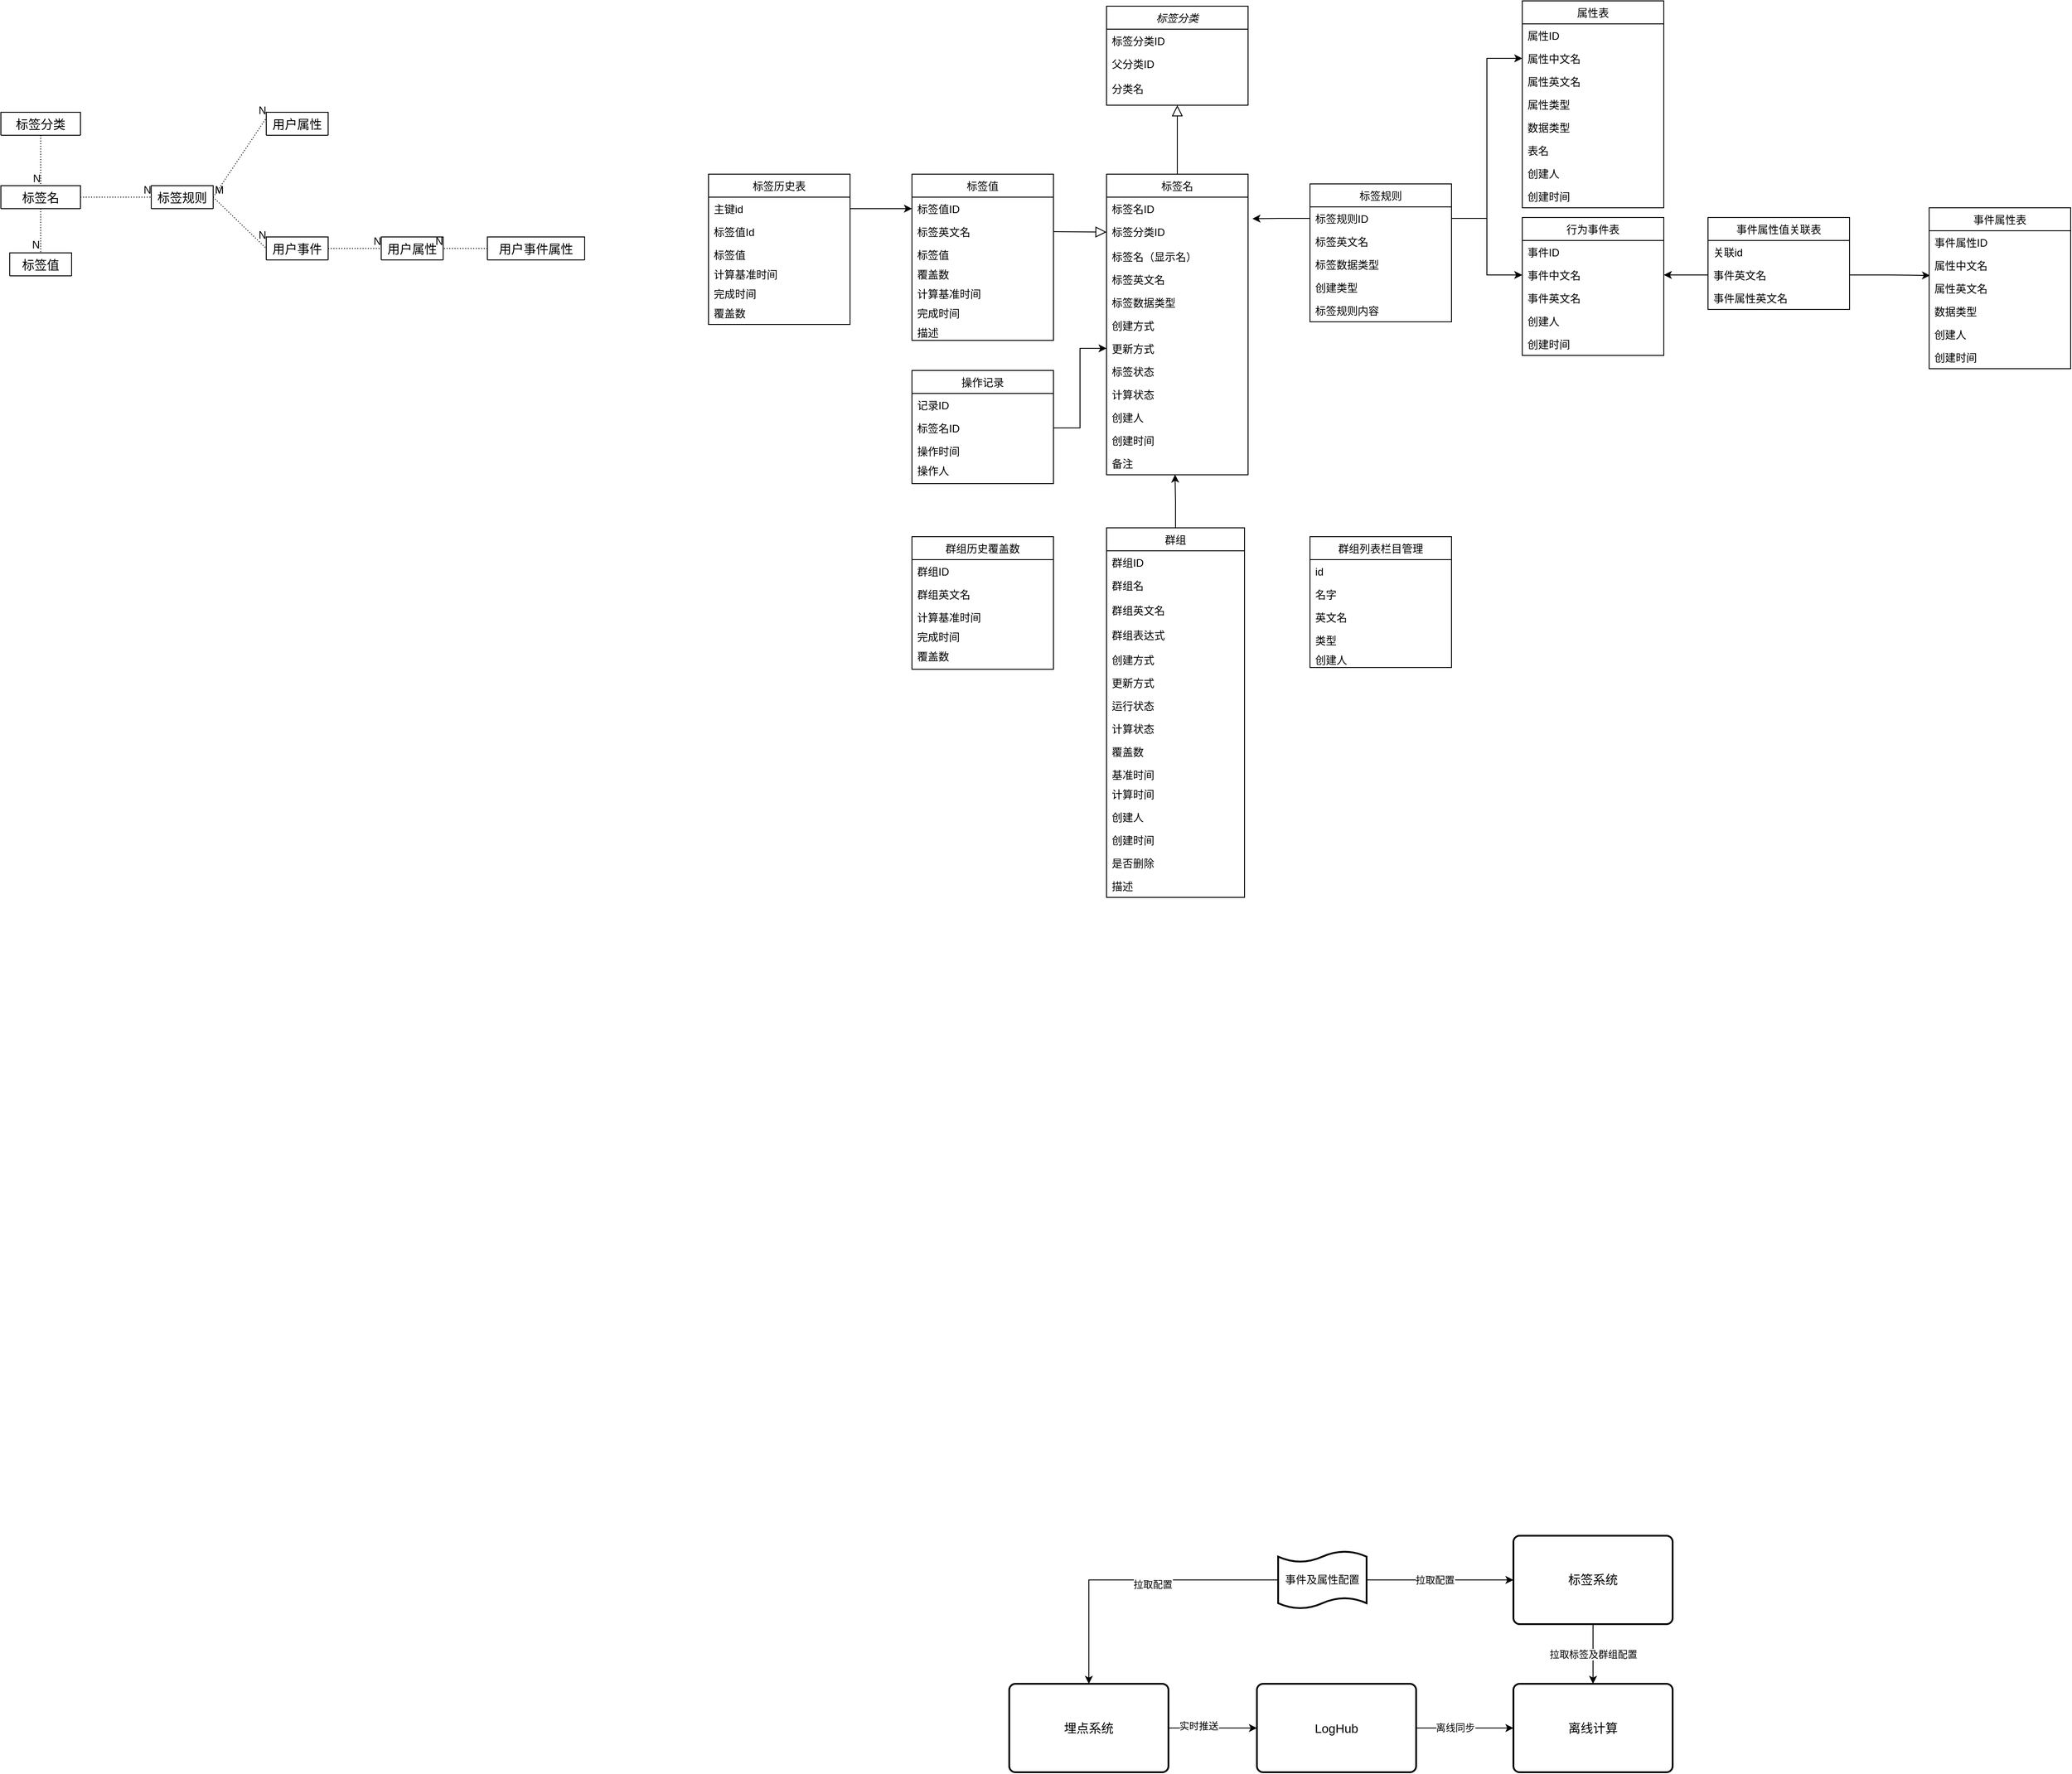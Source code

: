 <mxfile version="14.6.5" type="github">
  <diagram id="C5RBs43oDa-KdzZeNtuy" name="Page-1">
    <mxGraphModel dx="2350" dy="519" grid="1" gridSize="10" guides="1" tooltips="1" connect="1" arrows="1" fold="1" page="1" pageScale="1" pageWidth="827" pageHeight="1169" math="0" shadow="0">
      <root>
        <mxCell id="WIyWlLk6GJQsqaUBKTNV-0" />
        <mxCell id="WIyWlLk6GJQsqaUBKTNV-1" parent="WIyWlLk6GJQsqaUBKTNV-0" />
        <mxCell id="zkfFHV4jXpPFQw0GAbJ--0" value="标签分类" style="swimlane;fontStyle=2;align=center;verticalAlign=top;childLayout=stackLayout;horizontal=1;startSize=26;horizontalStack=0;resizeParent=1;resizeLast=0;collapsible=1;marginBottom=0;rounded=0;shadow=0;strokeWidth=1;" parent="WIyWlLk6GJQsqaUBKTNV-1" vertex="1">
          <mxGeometry x="120" y="100" width="160" height="112" as="geometry">
            <mxRectangle x="230" y="140" width="160" height="26" as="alternateBounds" />
          </mxGeometry>
        </mxCell>
        <mxCell id="zkfFHV4jXpPFQw0GAbJ--1" value="标签分类ID" style="text;align=left;verticalAlign=top;spacingLeft=4;spacingRight=4;overflow=hidden;rotatable=0;points=[[0,0.5],[1,0.5]];portConstraint=eastwest;" parent="zkfFHV4jXpPFQw0GAbJ--0" vertex="1">
          <mxGeometry y="26" width="160" height="26" as="geometry" />
        </mxCell>
        <mxCell id="zkfFHV4jXpPFQw0GAbJ--2" value="父分类ID" style="text;align=left;verticalAlign=top;spacingLeft=4;spacingRight=4;overflow=hidden;rotatable=0;points=[[0,0.5],[1,0.5]];portConstraint=eastwest;rounded=0;shadow=0;html=0;" parent="zkfFHV4jXpPFQw0GAbJ--0" vertex="1">
          <mxGeometry y="52" width="160" height="28" as="geometry" />
        </mxCell>
        <mxCell id="zkfFHV4jXpPFQw0GAbJ--3" value="分类名" style="text;align=left;verticalAlign=top;spacingLeft=4;spacingRight=4;overflow=hidden;rotatable=0;points=[[0,0.5],[1,0.5]];portConstraint=eastwest;rounded=0;shadow=0;html=0;" parent="zkfFHV4jXpPFQw0GAbJ--0" vertex="1">
          <mxGeometry y="80" width="160" height="26" as="geometry" />
        </mxCell>
        <mxCell id="zkfFHV4jXpPFQw0GAbJ--6" value="标签名" style="swimlane;fontStyle=0;align=center;verticalAlign=top;childLayout=stackLayout;horizontal=1;startSize=26;horizontalStack=0;resizeParent=1;resizeLast=0;collapsible=1;marginBottom=0;rounded=0;shadow=0;strokeWidth=1;" parent="WIyWlLk6GJQsqaUBKTNV-1" vertex="1">
          <mxGeometry x="120" y="290" width="160" height="340" as="geometry">
            <mxRectangle x="130" y="380" width="160" height="26" as="alternateBounds" />
          </mxGeometry>
        </mxCell>
        <mxCell id="zkfFHV4jXpPFQw0GAbJ--7" value="标签名ID" style="text;align=left;verticalAlign=top;spacingLeft=4;spacingRight=4;overflow=hidden;rotatable=0;points=[[0,0.5],[1,0.5]];portConstraint=eastwest;" parent="zkfFHV4jXpPFQw0GAbJ--6" vertex="1">
          <mxGeometry y="26" width="160" height="26" as="geometry" />
        </mxCell>
        <mxCell id="zkfFHV4jXpPFQw0GAbJ--8" value="标签分类ID" style="text;align=left;verticalAlign=top;spacingLeft=4;spacingRight=4;overflow=hidden;rotatable=0;points=[[0,0.5],[1,0.5]];portConstraint=eastwest;rounded=0;shadow=0;html=0;" parent="zkfFHV4jXpPFQw0GAbJ--6" vertex="1">
          <mxGeometry y="52" width="160" height="28" as="geometry" />
        </mxCell>
        <mxCell id="CrhVJYTyv7VmXnlBtvns-5" value="标签名（显示名）" style="text;align=left;verticalAlign=top;spacingLeft=4;spacingRight=4;overflow=hidden;rotatable=0;points=[[0,0.5],[1,0.5]];portConstraint=eastwest;" parent="zkfFHV4jXpPFQw0GAbJ--6" vertex="1">
          <mxGeometry y="80" width="160" height="26" as="geometry" />
        </mxCell>
        <mxCell id="CrhVJYTyv7VmXnlBtvns-6" value="标签英文名" style="text;align=left;verticalAlign=top;spacingLeft=4;spacingRight=4;overflow=hidden;rotatable=0;points=[[0,0.5],[1,0.5]];portConstraint=eastwest;" parent="zkfFHV4jXpPFQw0GAbJ--6" vertex="1">
          <mxGeometry y="106" width="160" height="26" as="geometry" />
        </mxCell>
        <mxCell id="55fLiSyXE6kuPb_IruNA-15" value="标签数据类型" style="text;align=left;verticalAlign=top;spacingLeft=4;spacingRight=4;overflow=hidden;rotatable=0;points=[[0,0.5],[1,0.5]];portConstraint=eastwest;" parent="zkfFHV4jXpPFQw0GAbJ--6" vertex="1">
          <mxGeometry y="132" width="160" height="26" as="geometry" />
        </mxCell>
        <mxCell id="55fLiSyXE6kuPb_IruNA-1" value="创建方式" style="text;align=left;verticalAlign=top;spacingLeft=4;spacingRight=4;overflow=hidden;rotatable=0;points=[[0,0.5],[1,0.5]];portConstraint=eastwest;" parent="zkfFHV4jXpPFQw0GAbJ--6" vertex="1">
          <mxGeometry y="158" width="160" height="26" as="geometry" />
        </mxCell>
        <mxCell id="CrhVJYTyv7VmXnlBtvns-51" value="更新方式" style="text;align=left;verticalAlign=top;spacingLeft=4;spacingRight=4;overflow=hidden;rotatable=0;points=[[0,0.5],[1,0.5]];portConstraint=eastwest;" parent="zkfFHV4jXpPFQw0GAbJ--6" vertex="1">
          <mxGeometry y="184" width="160" height="26" as="geometry" />
        </mxCell>
        <mxCell id="CrhVJYTyv7VmXnlBtvns-65" value="标签状态" style="text;align=left;verticalAlign=top;spacingLeft=4;spacingRight=4;overflow=hidden;rotatable=0;points=[[0,0.5],[1,0.5]];portConstraint=eastwest;" parent="zkfFHV4jXpPFQw0GAbJ--6" vertex="1">
          <mxGeometry y="210" width="160" height="26" as="geometry" />
        </mxCell>
        <mxCell id="CrhVJYTyv7VmXnlBtvns-66" value="计算状态" style="text;align=left;verticalAlign=top;spacingLeft=4;spacingRight=4;overflow=hidden;rotatable=0;points=[[0,0.5],[1,0.5]];portConstraint=eastwest;" parent="zkfFHV4jXpPFQw0GAbJ--6" vertex="1">
          <mxGeometry y="236" width="160" height="26" as="geometry" />
        </mxCell>
        <mxCell id="55fLiSyXE6kuPb_IruNA-2" value="创建人" style="text;align=left;verticalAlign=top;spacingLeft=4;spacingRight=4;overflow=hidden;rotatable=0;points=[[0,0.5],[1,0.5]];portConstraint=eastwest;" parent="zkfFHV4jXpPFQw0GAbJ--6" vertex="1">
          <mxGeometry y="262" width="160" height="26" as="geometry" />
        </mxCell>
        <mxCell id="55fLiSyXE6kuPb_IruNA-3" value="创建时间" style="text;align=left;verticalAlign=top;spacingLeft=4;spacingRight=4;overflow=hidden;rotatable=0;points=[[0,0.5],[1,0.5]];portConstraint=eastwest;" parent="zkfFHV4jXpPFQw0GAbJ--6" vertex="1">
          <mxGeometry y="288" width="160" height="26" as="geometry" />
        </mxCell>
        <mxCell id="CrhVJYTyv7VmXnlBtvns-53" value="备注" style="text;align=left;verticalAlign=top;spacingLeft=4;spacingRight=4;overflow=hidden;rotatable=0;points=[[0,0.5],[1,0.5]];portConstraint=eastwest;" parent="zkfFHV4jXpPFQw0GAbJ--6" vertex="1">
          <mxGeometry y="314" width="160" height="26" as="geometry" />
        </mxCell>
        <mxCell id="zkfFHV4jXpPFQw0GAbJ--12" value="" style="endArrow=block;endSize=10;endFill=0;shadow=0;strokeWidth=1;rounded=0;edgeStyle=elbowEdgeStyle;elbow=vertical;" parent="WIyWlLk6GJQsqaUBKTNV-1" source="zkfFHV4jXpPFQw0GAbJ--6" target="zkfFHV4jXpPFQw0GAbJ--0" edge="1">
          <mxGeometry width="160" relative="1" as="geometry">
            <mxPoint x="200" y="203" as="sourcePoint" />
            <mxPoint x="200" y="203" as="targetPoint" />
          </mxGeometry>
        </mxCell>
        <mxCell id="zkfFHV4jXpPFQw0GAbJ--13" value="标签值" style="swimlane;fontStyle=0;align=center;verticalAlign=top;childLayout=stackLayout;horizontal=1;startSize=26;horizontalStack=0;resizeParent=1;resizeLast=0;collapsible=1;marginBottom=0;rounded=0;shadow=0;strokeWidth=1;" parent="WIyWlLk6GJQsqaUBKTNV-1" vertex="1">
          <mxGeometry x="-100" y="290" width="160" height="188" as="geometry">
            <mxRectangle x="340" y="380" width="170" height="26" as="alternateBounds" />
          </mxGeometry>
        </mxCell>
        <mxCell id="zkfFHV4jXpPFQw0GAbJ--14" value="标签值ID" style="text;align=left;verticalAlign=top;spacingLeft=4;spacingRight=4;overflow=hidden;rotatable=0;points=[[0,0.5],[1,0.5]];portConstraint=eastwest;" parent="zkfFHV4jXpPFQw0GAbJ--13" vertex="1">
          <mxGeometry y="26" width="160" height="26" as="geometry" />
        </mxCell>
        <mxCell id="CrhVJYTyv7VmXnlBtvns-8" value="标签英文名" style="text;align=left;verticalAlign=top;spacingLeft=4;spacingRight=4;overflow=hidden;rotatable=0;points=[[0,0.5],[1,0.5]];portConstraint=eastwest;" parent="zkfFHV4jXpPFQw0GAbJ--13" vertex="1">
          <mxGeometry y="52" width="160" height="26" as="geometry" />
        </mxCell>
        <mxCell id="CrhVJYTyv7VmXnlBtvns-7" value="标签值" style="text;align=left;verticalAlign=top;spacingLeft=4;spacingRight=4;overflow=hidden;rotatable=0;points=[[0,0.5],[1,0.5]];portConstraint=eastwest;" parent="zkfFHV4jXpPFQw0GAbJ--13" vertex="1">
          <mxGeometry y="78" width="160" height="22" as="geometry" />
        </mxCell>
        <mxCell id="55fLiSyXE6kuPb_IruNA-13" value="覆盖数" style="text;align=left;verticalAlign=top;spacingLeft=4;spacingRight=4;overflow=hidden;rotatable=0;points=[[0,0.5],[1,0.5]];portConstraint=eastwest;" parent="zkfFHV4jXpPFQw0GAbJ--13" vertex="1">
          <mxGeometry y="100" width="160" height="22" as="geometry" />
        </mxCell>
        <mxCell id="55fLiSyXE6kuPb_IruNA-4" value="计算基准时间" style="text;align=left;verticalAlign=top;spacingLeft=4;spacingRight=4;overflow=hidden;rotatable=0;points=[[0,0.5],[1,0.5]];portConstraint=eastwest;" parent="zkfFHV4jXpPFQw0GAbJ--13" vertex="1">
          <mxGeometry y="122" width="160" height="22" as="geometry" />
        </mxCell>
        <mxCell id="55fLiSyXE6kuPb_IruNA-5" value="完成时间" style="text;align=left;verticalAlign=top;spacingLeft=4;spacingRight=4;overflow=hidden;rotatable=0;points=[[0,0.5],[1,0.5]];portConstraint=eastwest;" parent="zkfFHV4jXpPFQw0GAbJ--13" vertex="1">
          <mxGeometry y="144" width="160" height="22" as="geometry" />
        </mxCell>
        <mxCell id="CrhVJYTyv7VmXnlBtvns-50" value="描述" style="text;align=left;verticalAlign=top;spacingLeft=4;spacingRight=4;overflow=hidden;rotatable=0;points=[[0,0.5],[1,0.5]];portConstraint=eastwest;" parent="zkfFHV4jXpPFQw0GAbJ--13" vertex="1">
          <mxGeometry y="166" width="160" height="22" as="geometry" />
        </mxCell>
        <mxCell id="zkfFHV4jXpPFQw0GAbJ--16" value="" style="endArrow=block;endSize=10;endFill=0;shadow=0;strokeWidth=1;rounded=0;edgeStyle=elbowEdgeStyle;elbow=vertical;exitX=1;exitY=0.5;exitDx=0;exitDy=0;entryX=0;entryY=0.5;entryDx=0;entryDy=0;" parent="WIyWlLk6GJQsqaUBKTNV-1" source="CrhVJYTyv7VmXnlBtvns-8" target="zkfFHV4jXpPFQw0GAbJ--8" edge="1">
          <mxGeometry width="160" relative="1" as="geometry">
            <mxPoint x="210" y="373" as="sourcePoint" />
            <mxPoint x="200" y="420" as="targetPoint" />
          </mxGeometry>
        </mxCell>
        <mxCell id="CrhVJYTyv7VmXnlBtvns-0" value="标签规则" style="swimlane;fontStyle=0;align=center;verticalAlign=top;childLayout=stackLayout;horizontal=1;startSize=26;horizontalStack=0;resizeParent=1;resizeLast=0;collapsible=1;marginBottom=0;rounded=0;shadow=0;strokeWidth=1;" parent="WIyWlLk6GJQsqaUBKTNV-1" vertex="1">
          <mxGeometry x="350" y="301" width="160" height="156" as="geometry">
            <mxRectangle x="340" y="380" width="170" height="26" as="alternateBounds" />
          </mxGeometry>
        </mxCell>
        <mxCell id="CrhVJYTyv7VmXnlBtvns-1" value="标签规则ID" style="text;align=left;verticalAlign=top;spacingLeft=4;spacingRight=4;overflow=hidden;rotatable=0;points=[[0,0.5],[1,0.5]];portConstraint=eastwest;" parent="CrhVJYTyv7VmXnlBtvns-0" vertex="1">
          <mxGeometry y="26" width="160" height="26" as="geometry" />
        </mxCell>
        <mxCell id="55fLiSyXE6kuPb_IruNA-16" value="标签英文名" style="text;align=left;verticalAlign=top;spacingLeft=4;spacingRight=4;overflow=hidden;rotatable=0;points=[[0,0.5],[1,0.5]];portConstraint=eastwest;" parent="CrhVJYTyv7VmXnlBtvns-0" vertex="1">
          <mxGeometry y="52" width="160" height="26" as="geometry" />
        </mxCell>
        <mxCell id="55fLiSyXE6kuPb_IruNA-17" value="标签数据类型" style="text;align=left;verticalAlign=top;spacingLeft=4;spacingRight=4;overflow=hidden;rotatable=0;points=[[0,0.5],[1,0.5]];portConstraint=eastwest;" parent="CrhVJYTyv7VmXnlBtvns-0" vertex="1">
          <mxGeometry y="78" width="160" height="26" as="geometry" />
        </mxCell>
        <mxCell id="CrhVJYTyv7VmXnlBtvns-9" value="创建类型" style="text;align=left;verticalAlign=top;spacingLeft=4;spacingRight=4;overflow=hidden;rotatable=0;points=[[0,0.5],[1,0.5]];portConstraint=eastwest;" parent="CrhVJYTyv7VmXnlBtvns-0" vertex="1">
          <mxGeometry y="104" width="160" height="26" as="geometry" />
        </mxCell>
        <mxCell id="CrhVJYTyv7VmXnlBtvns-10" value="标签规则内容" style="text;align=left;verticalAlign=top;spacingLeft=4;spacingRight=4;overflow=hidden;rotatable=0;points=[[0,0.5],[1,0.5]];portConstraint=eastwest;" parent="CrhVJYTyv7VmXnlBtvns-0" vertex="1">
          <mxGeometry y="130" width="160" height="26" as="geometry" />
        </mxCell>
        <mxCell id="CrhVJYTyv7VmXnlBtvns-3" style="edgeStyle=orthogonalEdgeStyle;rounded=0;orthogonalLoop=1;jettySize=auto;html=1;exitX=0;exitY=0.5;exitDx=0;exitDy=0;entryX=1.031;entryY=-0.058;entryDx=0;entryDy=0;entryPerimeter=0;" parent="WIyWlLk6GJQsqaUBKTNV-1" source="CrhVJYTyv7VmXnlBtvns-1" target="zkfFHV4jXpPFQw0GAbJ--8" edge="1">
          <mxGeometry relative="1" as="geometry" />
        </mxCell>
        <mxCell id="CrhVJYTyv7VmXnlBtvns-11" value="属性表" style="swimlane;fontStyle=0;align=center;verticalAlign=top;childLayout=stackLayout;horizontal=1;startSize=26;horizontalStack=0;resizeParent=1;resizeLast=0;collapsible=1;marginBottom=0;rounded=0;shadow=0;strokeWidth=1;" parent="WIyWlLk6GJQsqaUBKTNV-1" vertex="1">
          <mxGeometry x="590" y="94" width="160" height="234" as="geometry">
            <mxRectangle x="340" y="380" width="170" height="26" as="alternateBounds" />
          </mxGeometry>
        </mxCell>
        <mxCell id="CrhVJYTyv7VmXnlBtvns-12" value="属性ID" style="text;align=left;verticalAlign=top;spacingLeft=4;spacingRight=4;overflow=hidden;rotatable=0;points=[[0,0.5],[1,0.5]];portConstraint=eastwest;" parent="CrhVJYTyv7VmXnlBtvns-11" vertex="1">
          <mxGeometry y="26" width="160" height="26" as="geometry" />
        </mxCell>
        <mxCell id="CrhVJYTyv7VmXnlBtvns-13" value="属性中文名" style="text;align=left;verticalAlign=top;spacingLeft=4;spacingRight=4;overflow=hidden;rotatable=0;points=[[0,0.5],[1,0.5]];portConstraint=eastwest;" parent="CrhVJYTyv7VmXnlBtvns-11" vertex="1">
          <mxGeometry y="52" width="160" height="26" as="geometry" />
        </mxCell>
        <mxCell id="CrhVJYTyv7VmXnlBtvns-14" value="属性英文名" style="text;align=left;verticalAlign=top;spacingLeft=4;spacingRight=4;overflow=hidden;rotatable=0;points=[[0,0.5],[1,0.5]];portConstraint=eastwest;" parent="CrhVJYTyv7VmXnlBtvns-11" vertex="1">
          <mxGeometry y="78" width="160" height="26" as="geometry" />
        </mxCell>
        <mxCell id="55fLiSyXE6kuPb_IruNA-47" value="属性类型" style="text;align=left;verticalAlign=top;spacingLeft=4;spacingRight=4;overflow=hidden;rotatable=0;points=[[0,0.5],[1,0.5]];portConstraint=eastwest;" parent="CrhVJYTyv7VmXnlBtvns-11" vertex="1">
          <mxGeometry y="104" width="160" height="26" as="geometry" />
        </mxCell>
        <mxCell id="55fLiSyXE6kuPb_IruNA-18" value="数据类型" style="text;align=left;verticalAlign=top;spacingLeft=4;spacingRight=4;overflow=hidden;rotatable=0;points=[[0,0.5],[1,0.5]];portConstraint=eastwest;" parent="CrhVJYTyv7VmXnlBtvns-11" vertex="1">
          <mxGeometry y="130" width="160" height="26" as="geometry" />
        </mxCell>
        <mxCell id="55fLiSyXE6kuPb_IruNA-19" value="表名" style="text;align=left;verticalAlign=top;spacingLeft=4;spacingRight=4;overflow=hidden;rotatable=0;points=[[0,0.5],[1,0.5]];portConstraint=eastwest;" parent="CrhVJYTyv7VmXnlBtvns-11" vertex="1">
          <mxGeometry y="156" width="160" height="26" as="geometry" />
        </mxCell>
        <mxCell id="55fLiSyXE6kuPb_IruNA-20" value="创建人" style="text;align=left;verticalAlign=top;spacingLeft=4;spacingRight=4;overflow=hidden;rotatable=0;points=[[0,0.5],[1,0.5]];portConstraint=eastwest;" parent="CrhVJYTyv7VmXnlBtvns-11" vertex="1">
          <mxGeometry y="182" width="160" height="26" as="geometry" />
        </mxCell>
        <mxCell id="55fLiSyXE6kuPb_IruNA-21" value="创建时间" style="text;align=left;verticalAlign=top;spacingLeft=4;spacingRight=4;overflow=hidden;rotatable=0;points=[[0,0.5],[1,0.5]];portConstraint=eastwest;" parent="CrhVJYTyv7VmXnlBtvns-11" vertex="1">
          <mxGeometry y="208" width="160" height="26" as="geometry" />
        </mxCell>
        <mxCell id="CrhVJYTyv7VmXnlBtvns-15" value="行为事件表" style="swimlane;fontStyle=0;align=center;verticalAlign=top;childLayout=stackLayout;horizontal=1;startSize=26;horizontalStack=0;resizeParent=1;resizeLast=0;collapsible=1;marginBottom=0;rounded=0;shadow=0;strokeWidth=1;" parent="WIyWlLk6GJQsqaUBKTNV-1" vertex="1">
          <mxGeometry x="590" y="339" width="160" height="156" as="geometry">
            <mxRectangle x="340" y="380" width="170" height="26" as="alternateBounds" />
          </mxGeometry>
        </mxCell>
        <mxCell id="CrhVJYTyv7VmXnlBtvns-16" value="事件ID" style="text;align=left;verticalAlign=top;spacingLeft=4;spacingRight=4;overflow=hidden;rotatable=0;points=[[0,0.5],[1,0.5]];portConstraint=eastwest;" parent="CrhVJYTyv7VmXnlBtvns-15" vertex="1">
          <mxGeometry y="26" width="160" height="26" as="geometry" />
        </mxCell>
        <mxCell id="CrhVJYTyv7VmXnlBtvns-17" value="事件中文名" style="text;align=left;verticalAlign=top;spacingLeft=4;spacingRight=4;overflow=hidden;rotatable=0;points=[[0,0.5],[1,0.5]];portConstraint=eastwest;" parent="CrhVJYTyv7VmXnlBtvns-15" vertex="1">
          <mxGeometry y="52" width="160" height="26" as="geometry" />
        </mxCell>
        <mxCell id="CrhVJYTyv7VmXnlBtvns-18" value="事件英文名" style="text;align=left;verticalAlign=top;spacingLeft=4;spacingRight=4;overflow=hidden;rotatable=0;points=[[0,0.5],[1,0.5]];portConstraint=eastwest;" parent="CrhVJYTyv7VmXnlBtvns-15" vertex="1">
          <mxGeometry y="78" width="160" height="26" as="geometry" />
        </mxCell>
        <mxCell id="55fLiSyXE6kuPb_IruNA-22" value="创建人" style="text;align=left;verticalAlign=top;spacingLeft=4;spacingRight=4;overflow=hidden;rotatable=0;points=[[0,0.5],[1,0.5]];portConstraint=eastwest;" parent="CrhVJYTyv7VmXnlBtvns-15" vertex="1">
          <mxGeometry y="104" width="160" height="26" as="geometry" />
        </mxCell>
        <mxCell id="55fLiSyXE6kuPb_IruNA-23" value="创建时间" style="text;align=left;verticalAlign=top;spacingLeft=4;spacingRight=4;overflow=hidden;rotatable=0;points=[[0,0.5],[1,0.5]];portConstraint=eastwest;" parent="CrhVJYTyv7VmXnlBtvns-15" vertex="1">
          <mxGeometry y="130" width="160" height="26" as="geometry" />
        </mxCell>
        <mxCell id="CrhVJYTyv7VmXnlBtvns-31" value="事件属性值关联表" style="swimlane;fontStyle=0;align=center;verticalAlign=top;childLayout=stackLayout;horizontal=1;startSize=26;horizontalStack=0;resizeParent=1;resizeLast=0;collapsible=1;marginBottom=0;rounded=0;shadow=0;strokeWidth=1;" parent="WIyWlLk6GJQsqaUBKTNV-1" vertex="1">
          <mxGeometry x="800" y="339" width="160" height="104" as="geometry">
            <mxRectangle x="340" y="380" width="170" height="26" as="alternateBounds" />
          </mxGeometry>
        </mxCell>
        <mxCell id="CrhVJYTyv7VmXnlBtvns-32" value="关联id" style="text;align=left;verticalAlign=top;spacingLeft=4;spacingRight=4;overflow=hidden;rotatable=0;points=[[0,0.5],[1,0.5]];portConstraint=eastwest;" parent="CrhVJYTyv7VmXnlBtvns-31" vertex="1">
          <mxGeometry y="26" width="160" height="26" as="geometry" />
        </mxCell>
        <mxCell id="CrhVJYTyv7VmXnlBtvns-33" value="事件英文名" style="text;align=left;verticalAlign=top;spacingLeft=4;spacingRight=4;overflow=hidden;rotatable=0;points=[[0,0.5],[1,0.5]];portConstraint=eastwest;" parent="CrhVJYTyv7VmXnlBtvns-31" vertex="1">
          <mxGeometry y="52" width="160" height="26" as="geometry" />
        </mxCell>
        <mxCell id="CrhVJYTyv7VmXnlBtvns-34" value="事件属性英文名" style="text;align=left;verticalAlign=top;spacingLeft=4;spacingRight=4;overflow=hidden;rotatable=0;points=[[0,0.5],[1,0.5]];portConstraint=eastwest;" parent="CrhVJYTyv7VmXnlBtvns-31" vertex="1">
          <mxGeometry y="78" width="160" height="26" as="geometry" />
        </mxCell>
        <mxCell id="CrhVJYTyv7VmXnlBtvns-38" style="edgeStyle=orthogonalEdgeStyle;rounded=0;orthogonalLoop=1;jettySize=auto;html=1;exitX=0;exitY=0.5;exitDx=0;exitDy=0;entryX=1;entryY=0.5;entryDx=0;entryDy=0;" parent="WIyWlLk6GJQsqaUBKTNV-1" source="CrhVJYTyv7VmXnlBtvns-33" target="CrhVJYTyv7VmXnlBtvns-17" edge="1">
          <mxGeometry relative="1" as="geometry" />
        </mxCell>
        <mxCell id="CrhVJYTyv7VmXnlBtvns-49" style="edgeStyle=orthogonalEdgeStyle;rounded=0;orthogonalLoop=1;jettySize=auto;html=1;exitX=0.5;exitY=0;exitDx=0;exitDy=0;entryX=0.484;entryY=0.992;entryDx=0;entryDy=0;entryPerimeter=0;" parent="WIyWlLk6GJQsqaUBKTNV-1" source="CrhVJYTyv7VmXnlBtvns-43" target="CrhVJYTyv7VmXnlBtvns-53" edge="1">
          <mxGeometry relative="1" as="geometry">
            <mxPoint x="202" y="610" as="targetPoint" />
          </mxGeometry>
        </mxCell>
        <mxCell id="CrhVJYTyv7VmXnlBtvns-43" value="群组" style="swimlane;fontStyle=0;align=center;verticalAlign=top;childLayout=stackLayout;horizontal=1;startSize=26;horizontalStack=0;resizeParent=1;resizeLast=0;collapsible=1;marginBottom=0;rounded=0;shadow=0;strokeWidth=1;" parent="WIyWlLk6GJQsqaUBKTNV-1" vertex="1">
          <mxGeometry x="120" y="690" width="156" height="418" as="geometry">
            <mxRectangle x="340" y="380" width="170" height="26" as="alternateBounds" />
          </mxGeometry>
        </mxCell>
        <mxCell id="CrhVJYTyv7VmXnlBtvns-44" value="群组ID" style="text;align=left;verticalAlign=top;spacingLeft=4;spacingRight=4;overflow=hidden;rotatable=0;points=[[0,0.5],[1,0.5]];portConstraint=eastwest;" parent="CrhVJYTyv7VmXnlBtvns-43" vertex="1">
          <mxGeometry y="26" width="156" height="26" as="geometry" />
        </mxCell>
        <mxCell id="CrhVJYTyv7VmXnlBtvns-46" value="群组名" style="text;align=left;verticalAlign=top;spacingLeft=4;spacingRight=4;overflow=hidden;rotatable=0;points=[[0,0.5],[1,0.5]];portConstraint=eastwest;" parent="CrhVJYTyv7VmXnlBtvns-43" vertex="1">
          <mxGeometry y="52" width="156" height="28" as="geometry" />
        </mxCell>
        <mxCell id="55fLiSyXE6kuPb_IruNA-46" value="群组英文名" style="text;align=left;verticalAlign=top;spacingLeft=4;spacingRight=4;overflow=hidden;rotatable=0;points=[[0,0.5],[1,0.5]];portConstraint=eastwest;" parent="CrhVJYTyv7VmXnlBtvns-43" vertex="1">
          <mxGeometry y="80" width="156" height="28" as="geometry" />
        </mxCell>
        <mxCell id="CrhVJYTyv7VmXnlBtvns-45" value="群组表达式" style="text;align=left;verticalAlign=top;spacingLeft=4;spacingRight=4;overflow=hidden;rotatable=0;points=[[0,0.5],[1,0.5]];portConstraint=eastwest;" parent="CrhVJYTyv7VmXnlBtvns-43" vertex="1">
          <mxGeometry y="108" width="156" height="28" as="geometry" />
        </mxCell>
        <mxCell id="CrhVJYTyv7VmXnlBtvns-60" value="创建方式" style="text;align=left;verticalAlign=top;spacingLeft=4;spacingRight=4;overflow=hidden;rotatable=0;points=[[0,0.5],[1,0.5]];portConstraint=eastwest;" parent="CrhVJYTyv7VmXnlBtvns-43" vertex="1">
          <mxGeometry y="136" width="156" height="26" as="geometry" />
        </mxCell>
        <mxCell id="CrhVJYTyv7VmXnlBtvns-62" value="更新方式" style="text;align=left;verticalAlign=top;spacingLeft=4;spacingRight=4;overflow=hidden;rotatable=0;points=[[0,0.5],[1,0.5]];portConstraint=eastwest;" parent="CrhVJYTyv7VmXnlBtvns-43" vertex="1">
          <mxGeometry y="162" width="156" height="26" as="geometry" />
        </mxCell>
        <mxCell id="CrhVJYTyv7VmXnlBtvns-63" value="运行状态" style="text;align=left;verticalAlign=top;spacingLeft=4;spacingRight=4;overflow=hidden;rotatable=0;points=[[0,0.5],[1,0.5]];portConstraint=eastwest;" parent="CrhVJYTyv7VmXnlBtvns-43" vertex="1">
          <mxGeometry y="188" width="156" height="26" as="geometry" />
        </mxCell>
        <mxCell id="CrhVJYTyv7VmXnlBtvns-64" value="计算状态" style="text;align=left;verticalAlign=top;spacingLeft=4;spacingRight=4;overflow=hidden;rotatable=0;points=[[0,0.5],[1,0.5]];portConstraint=eastwest;" parent="CrhVJYTyv7VmXnlBtvns-43" vertex="1">
          <mxGeometry y="214" width="156" height="26" as="geometry" />
        </mxCell>
        <mxCell id="55fLiSyXE6kuPb_IruNA-33" value="覆盖数" style="text;align=left;verticalAlign=top;spacingLeft=4;spacingRight=4;overflow=hidden;rotatable=0;points=[[0,0.5],[1,0.5]];portConstraint=eastwest;" parent="CrhVJYTyv7VmXnlBtvns-43" vertex="1">
          <mxGeometry y="240" width="156" height="26" as="geometry" />
        </mxCell>
        <mxCell id="55fLiSyXE6kuPb_IruNA-34" value="基准时间" style="text;align=left;verticalAlign=top;spacingLeft=4;spacingRight=4;overflow=hidden;rotatable=0;points=[[0,0.5],[1,0.5]];portConstraint=eastwest;" parent="CrhVJYTyv7VmXnlBtvns-43" vertex="1">
          <mxGeometry y="266" width="156" height="22" as="geometry" />
        </mxCell>
        <mxCell id="55fLiSyXE6kuPb_IruNA-35" value="计算时间" style="text;align=left;verticalAlign=top;spacingLeft=4;spacingRight=4;overflow=hidden;rotatable=0;points=[[0,0.5],[1,0.5]];portConstraint=eastwest;" parent="CrhVJYTyv7VmXnlBtvns-43" vertex="1">
          <mxGeometry y="288" width="156" height="26" as="geometry" />
        </mxCell>
        <mxCell id="CrhVJYTyv7VmXnlBtvns-61" value="创建人" style="text;align=left;verticalAlign=top;spacingLeft=4;spacingRight=4;overflow=hidden;rotatable=0;points=[[0,0.5],[1,0.5]];portConstraint=eastwest;" parent="CrhVJYTyv7VmXnlBtvns-43" vertex="1">
          <mxGeometry y="314" width="156" height="26" as="geometry" />
        </mxCell>
        <mxCell id="CrhVJYTyv7VmXnlBtvns-67" value="创建时间" style="text;align=left;verticalAlign=top;spacingLeft=4;spacingRight=4;overflow=hidden;rotatable=0;points=[[0,0.5],[1,0.5]];portConstraint=eastwest;" parent="CrhVJYTyv7VmXnlBtvns-43" vertex="1">
          <mxGeometry y="340" width="156" height="26" as="geometry" />
        </mxCell>
        <mxCell id="55fLiSyXE6kuPb_IruNA-36" value="是否删除" style="text;align=left;verticalAlign=top;spacingLeft=4;spacingRight=4;overflow=hidden;rotatable=0;points=[[0,0.5],[1,0.5]];portConstraint=eastwest;" parent="CrhVJYTyv7VmXnlBtvns-43" vertex="1">
          <mxGeometry y="366" width="156" height="26" as="geometry" />
        </mxCell>
        <mxCell id="55fLiSyXE6kuPb_IruNA-37" value="描述" style="text;align=left;verticalAlign=top;spacingLeft=4;spacingRight=4;overflow=hidden;rotatable=0;points=[[0,0.5],[1,0.5]];portConstraint=eastwest;" parent="CrhVJYTyv7VmXnlBtvns-43" vertex="1">
          <mxGeometry y="392" width="156" height="26" as="geometry" />
        </mxCell>
        <mxCell id="CrhVJYTyv7VmXnlBtvns-47" style="edgeStyle=orthogonalEdgeStyle;rounded=0;orthogonalLoop=1;jettySize=auto;html=1;exitX=1;exitY=0.5;exitDx=0;exitDy=0;entryX=0;entryY=0.5;entryDx=0;entryDy=0;" parent="WIyWlLk6GJQsqaUBKTNV-1" source="CrhVJYTyv7VmXnlBtvns-1" target="CrhVJYTyv7VmXnlBtvns-13" edge="1">
          <mxGeometry relative="1" as="geometry" />
        </mxCell>
        <mxCell id="CrhVJYTyv7VmXnlBtvns-48" style="edgeStyle=orthogonalEdgeStyle;rounded=0;orthogonalLoop=1;jettySize=auto;html=1;exitX=1;exitY=0.5;exitDx=0;exitDy=0;entryX=0;entryY=0.5;entryDx=0;entryDy=0;" parent="WIyWlLk6GJQsqaUBKTNV-1" source="CrhVJYTyv7VmXnlBtvns-1" target="CrhVJYTyv7VmXnlBtvns-17" edge="1">
          <mxGeometry relative="1" as="geometry" />
        </mxCell>
        <mxCell id="CrhVJYTyv7VmXnlBtvns-54" value="操作记录" style="swimlane;fontStyle=0;align=center;verticalAlign=top;childLayout=stackLayout;horizontal=1;startSize=26;horizontalStack=0;resizeParent=1;resizeLast=0;collapsible=1;marginBottom=0;rounded=0;shadow=0;strokeWidth=1;" parent="WIyWlLk6GJQsqaUBKTNV-1" vertex="1">
          <mxGeometry x="-100" y="512" width="160" height="128" as="geometry">
            <mxRectangle x="340" y="380" width="170" height="26" as="alternateBounds" />
          </mxGeometry>
        </mxCell>
        <mxCell id="CrhVJYTyv7VmXnlBtvns-55" value="记录ID" style="text;align=left;verticalAlign=top;spacingLeft=4;spacingRight=4;overflow=hidden;rotatable=0;points=[[0,0.5],[1,0.5]];portConstraint=eastwest;" parent="CrhVJYTyv7VmXnlBtvns-54" vertex="1">
          <mxGeometry y="26" width="160" height="26" as="geometry" />
        </mxCell>
        <mxCell id="CrhVJYTyv7VmXnlBtvns-56" value="标签名ID" style="text;align=left;verticalAlign=top;spacingLeft=4;spacingRight=4;overflow=hidden;rotatable=0;points=[[0,0.5],[1,0.5]];portConstraint=eastwest;" parent="CrhVJYTyv7VmXnlBtvns-54" vertex="1">
          <mxGeometry y="52" width="160" height="26" as="geometry" />
        </mxCell>
        <mxCell id="CrhVJYTyv7VmXnlBtvns-58" value="操作时间" style="text;align=left;verticalAlign=top;spacingLeft=4;spacingRight=4;overflow=hidden;rotatable=0;points=[[0,0.5],[1,0.5]];portConstraint=eastwest;" parent="CrhVJYTyv7VmXnlBtvns-54" vertex="1">
          <mxGeometry y="78" width="160" height="22" as="geometry" />
        </mxCell>
        <mxCell id="CrhVJYTyv7VmXnlBtvns-59" value="操作人" style="text;align=left;verticalAlign=top;spacingLeft=4;spacingRight=4;overflow=hidden;rotatable=0;points=[[0,0.5],[1,0.5]];portConstraint=eastwest;" parent="CrhVJYTyv7VmXnlBtvns-54" vertex="1">
          <mxGeometry y="100" width="160" height="22" as="geometry" />
        </mxCell>
        <mxCell id="CrhVJYTyv7VmXnlBtvns-68" style="edgeStyle=orthogonalEdgeStyle;rounded=0;orthogonalLoop=1;jettySize=auto;html=1;exitX=1;exitY=0.5;exitDx=0;exitDy=0;entryX=0;entryY=0.5;entryDx=0;entryDy=0;" parent="WIyWlLk6GJQsqaUBKTNV-1" source="CrhVJYTyv7VmXnlBtvns-56" target="CrhVJYTyv7VmXnlBtvns-51" edge="1">
          <mxGeometry relative="1" as="geometry" />
        </mxCell>
        <mxCell id="CrhVJYTyv7VmXnlBtvns-74" style="edgeStyle=orthogonalEdgeStyle;rounded=0;orthogonalLoop=1;jettySize=auto;html=1;exitX=1;exitY=0.5;exitDx=0;exitDy=0;entryX=0;entryY=0.5;entryDx=0;entryDy=0;" parent="WIyWlLk6GJQsqaUBKTNV-1" source="CrhVJYTyv7VmXnlBtvns-69" target="CrhVJYTyv7VmXnlBtvns-73" edge="1">
          <mxGeometry relative="1" as="geometry" />
        </mxCell>
        <mxCell id="CrhVJYTyv7VmXnlBtvns-80" value="实时推送" style="edgeLabel;html=1;align=center;verticalAlign=middle;resizable=0;points=[];" parent="CrhVJYTyv7VmXnlBtvns-74" vertex="1" connectable="0">
          <mxGeometry x="-0.32" y="3" relative="1" as="geometry">
            <mxPoint as="offset" />
          </mxGeometry>
        </mxCell>
        <mxCell id="CrhVJYTyv7VmXnlBtvns-69" value="&lt;font style=&quot;font-size: 14px&quot;&gt;埋点系统&lt;/font&gt;" style="rounded=1;whiteSpace=wrap;html=1;absoluteArcSize=1;arcSize=14;strokeWidth=2;align=center;" parent="WIyWlLk6GJQsqaUBKTNV-1" vertex="1">
          <mxGeometry x="10" y="1997.5" width="180" height="100" as="geometry" />
        </mxCell>
        <mxCell id="CrhVJYTyv7VmXnlBtvns-72" style="edgeStyle=orthogonalEdgeStyle;rounded=0;orthogonalLoop=1;jettySize=auto;html=1;exitX=0;exitY=0.5;exitDx=0;exitDy=0;exitPerimeter=0;entryX=0.5;entryY=0;entryDx=0;entryDy=0;" parent="WIyWlLk6GJQsqaUBKTNV-1" source="CrhVJYTyv7VmXnlBtvns-71" target="CrhVJYTyv7VmXnlBtvns-69" edge="1">
          <mxGeometry relative="1" as="geometry" />
        </mxCell>
        <mxCell id="CrhVJYTyv7VmXnlBtvns-83" value="拉取配置" style="edgeLabel;html=1;align=center;verticalAlign=middle;resizable=0;points=[];" parent="CrhVJYTyv7VmXnlBtvns-72" vertex="1" connectable="0">
          <mxGeometry x="-0.141" y="5" relative="1" as="geometry">
            <mxPoint as="offset" />
          </mxGeometry>
        </mxCell>
        <mxCell id="CrhVJYTyv7VmXnlBtvns-78" style="edgeStyle=orthogonalEdgeStyle;rounded=0;orthogonalLoop=1;jettySize=auto;html=1;exitX=1;exitY=0.5;exitDx=0;exitDy=0;exitPerimeter=0;entryX=0;entryY=0.5;entryDx=0;entryDy=0;" parent="WIyWlLk6GJQsqaUBKTNV-1" source="CrhVJYTyv7VmXnlBtvns-71" target="CrhVJYTyv7VmXnlBtvns-77" edge="1">
          <mxGeometry relative="1" as="geometry" />
        </mxCell>
        <mxCell id="CrhVJYTyv7VmXnlBtvns-82" value="拉取配置" style="edgeLabel;html=1;align=center;verticalAlign=middle;resizable=0;points=[];" parent="CrhVJYTyv7VmXnlBtvns-78" vertex="1" connectable="0">
          <mxGeometry x="-0.077" y="1" relative="1" as="geometry">
            <mxPoint y="1" as="offset" />
          </mxGeometry>
        </mxCell>
        <mxCell id="CrhVJYTyv7VmXnlBtvns-71" value="事件及属性配置" style="shape=tape;whiteSpace=wrap;html=1;strokeWidth=2;size=0.19" parent="WIyWlLk6GJQsqaUBKTNV-1" vertex="1">
          <mxGeometry x="314" y="1847.5" width="100" height="65" as="geometry" />
        </mxCell>
        <mxCell id="CrhVJYTyv7VmXnlBtvns-76" style="edgeStyle=orthogonalEdgeStyle;rounded=0;orthogonalLoop=1;jettySize=auto;html=1;exitX=1;exitY=0.5;exitDx=0;exitDy=0;entryX=0;entryY=0.5;entryDx=0;entryDy=0;" parent="WIyWlLk6GJQsqaUBKTNV-1" source="CrhVJYTyv7VmXnlBtvns-73" target="CrhVJYTyv7VmXnlBtvns-75" edge="1">
          <mxGeometry relative="1" as="geometry" />
        </mxCell>
        <mxCell id="CrhVJYTyv7VmXnlBtvns-81" value="离线同步" style="edgeLabel;html=1;align=center;verticalAlign=middle;resizable=0;points=[];" parent="CrhVJYTyv7VmXnlBtvns-76" vertex="1" connectable="0">
          <mxGeometry x="-0.2" y="1" relative="1" as="geometry">
            <mxPoint as="offset" />
          </mxGeometry>
        </mxCell>
        <mxCell id="CrhVJYTyv7VmXnlBtvns-73" value="&lt;font style=&quot;font-size: 14px&quot;&gt;LogHub&lt;/font&gt;" style="rounded=1;whiteSpace=wrap;html=1;absoluteArcSize=1;arcSize=14;strokeWidth=2;align=center;" parent="WIyWlLk6GJQsqaUBKTNV-1" vertex="1">
          <mxGeometry x="290" y="1997.5" width="180" height="100" as="geometry" />
        </mxCell>
        <mxCell id="CrhVJYTyv7VmXnlBtvns-75" value="&lt;font style=&quot;font-size: 14px&quot;&gt;离线计算&lt;/font&gt;" style="rounded=1;whiteSpace=wrap;html=1;absoluteArcSize=1;arcSize=14;strokeWidth=2;align=center;" parent="WIyWlLk6GJQsqaUBKTNV-1" vertex="1">
          <mxGeometry x="580" y="1997.5" width="180" height="100" as="geometry" />
        </mxCell>
        <mxCell id="CrhVJYTyv7VmXnlBtvns-79" value="拉取标签及群组配置" style="edgeStyle=orthogonalEdgeStyle;rounded=0;orthogonalLoop=1;jettySize=auto;html=1;exitX=0.5;exitY=1;exitDx=0;exitDy=0;entryX=0.5;entryY=0;entryDx=0;entryDy=0;" parent="WIyWlLk6GJQsqaUBKTNV-1" source="CrhVJYTyv7VmXnlBtvns-77" target="CrhVJYTyv7VmXnlBtvns-75" edge="1">
          <mxGeometry relative="1" as="geometry" />
        </mxCell>
        <mxCell id="CrhVJYTyv7VmXnlBtvns-77" value="&lt;font style=&quot;font-size: 14px&quot;&gt;标签系统&lt;/font&gt;" style="rounded=1;whiteSpace=wrap;html=1;absoluteArcSize=1;arcSize=14;strokeWidth=2;align=center;" parent="WIyWlLk6GJQsqaUBKTNV-1" vertex="1">
          <mxGeometry x="580" y="1830" width="180" height="100" as="geometry" />
        </mxCell>
        <mxCell id="55fLiSyXE6kuPb_IruNA-6" value="群组历史覆盖数" style="swimlane;fontStyle=0;align=center;verticalAlign=top;childLayout=stackLayout;horizontal=1;startSize=26;horizontalStack=0;resizeParent=1;resizeLast=0;collapsible=1;marginBottom=0;rounded=0;shadow=0;strokeWidth=1;" parent="WIyWlLk6GJQsqaUBKTNV-1" vertex="1">
          <mxGeometry x="-100" y="700" width="160" height="150" as="geometry">
            <mxRectangle x="340" y="380" width="170" height="26" as="alternateBounds" />
          </mxGeometry>
        </mxCell>
        <mxCell id="55fLiSyXE6kuPb_IruNA-7" value="群组ID" style="text;align=left;verticalAlign=top;spacingLeft=4;spacingRight=4;overflow=hidden;rotatable=0;points=[[0,0.5],[1,0.5]];portConstraint=eastwest;" parent="55fLiSyXE6kuPb_IruNA-6" vertex="1">
          <mxGeometry y="26" width="160" height="26" as="geometry" />
        </mxCell>
        <mxCell id="55fLiSyXE6kuPb_IruNA-8" value="群组英文名" style="text;align=left;verticalAlign=top;spacingLeft=4;spacingRight=4;overflow=hidden;rotatable=0;points=[[0,0.5],[1,0.5]];portConstraint=eastwest;" parent="55fLiSyXE6kuPb_IruNA-6" vertex="1">
          <mxGeometry y="52" width="160" height="26" as="geometry" />
        </mxCell>
        <mxCell id="55fLiSyXE6kuPb_IruNA-10" value="计算基准时间" style="text;align=left;verticalAlign=top;spacingLeft=4;spacingRight=4;overflow=hidden;rotatable=0;points=[[0,0.5],[1,0.5]];portConstraint=eastwest;" parent="55fLiSyXE6kuPb_IruNA-6" vertex="1">
          <mxGeometry y="78" width="160" height="22" as="geometry" />
        </mxCell>
        <mxCell id="55fLiSyXE6kuPb_IruNA-11" value="完成时间" style="text;align=left;verticalAlign=top;spacingLeft=4;spacingRight=4;overflow=hidden;rotatable=0;points=[[0,0.5],[1,0.5]];portConstraint=eastwest;" parent="55fLiSyXE6kuPb_IruNA-6" vertex="1">
          <mxGeometry y="100" width="160" height="22" as="geometry" />
        </mxCell>
        <mxCell id="55fLiSyXE6kuPb_IruNA-14" value="覆盖数" style="text;align=left;verticalAlign=top;spacingLeft=4;spacingRight=4;overflow=hidden;rotatable=0;points=[[0,0.5],[1,0.5]];portConstraint=eastwest;" parent="55fLiSyXE6kuPb_IruNA-6" vertex="1">
          <mxGeometry y="122" width="160" height="22" as="geometry" />
        </mxCell>
        <mxCell id="55fLiSyXE6kuPb_IruNA-24" value="事件属性表" style="swimlane;fontStyle=0;align=center;verticalAlign=top;childLayout=stackLayout;horizontal=1;startSize=26;horizontalStack=0;resizeParent=1;resizeLast=0;collapsible=1;marginBottom=0;rounded=0;shadow=0;strokeWidth=1;" parent="WIyWlLk6GJQsqaUBKTNV-1" vertex="1">
          <mxGeometry x="1050" y="328" width="160" height="182" as="geometry">
            <mxRectangle x="340" y="380" width="170" height="26" as="alternateBounds" />
          </mxGeometry>
        </mxCell>
        <mxCell id="55fLiSyXE6kuPb_IruNA-25" value="事件属性ID" style="text;align=left;verticalAlign=top;spacingLeft=4;spacingRight=4;overflow=hidden;rotatable=0;points=[[0,0.5],[1,0.5]];portConstraint=eastwest;" parent="55fLiSyXE6kuPb_IruNA-24" vertex="1">
          <mxGeometry y="26" width="160" height="26" as="geometry" />
        </mxCell>
        <mxCell id="55fLiSyXE6kuPb_IruNA-26" value="属性中文名" style="text;align=left;verticalAlign=top;spacingLeft=4;spacingRight=4;overflow=hidden;rotatable=0;points=[[0,0.5],[1,0.5]];portConstraint=eastwest;" parent="55fLiSyXE6kuPb_IruNA-24" vertex="1">
          <mxGeometry y="52" width="160" height="26" as="geometry" />
        </mxCell>
        <mxCell id="55fLiSyXE6kuPb_IruNA-27" value="属性英文名" style="text;align=left;verticalAlign=top;spacingLeft=4;spacingRight=4;overflow=hidden;rotatable=0;points=[[0,0.5],[1,0.5]];portConstraint=eastwest;" parent="55fLiSyXE6kuPb_IruNA-24" vertex="1">
          <mxGeometry y="78" width="160" height="26" as="geometry" />
        </mxCell>
        <mxCell id="55fLiSyXE6kuPb_IruNA-28" value="数据类型" style="text;align=left;verticalAlign=top;spacingLeft=4;spacingRight=4;overflow=hidden;rotatable=0;points=[[0,0.5],[1,0.5]];portConstraint=eastwest;" parent="55fLiSyXE6kuPb_IruNA-24" vertex="1">
          <mxGeometry y="104" width="160" height="26" as="geometry" />
        </mxCell>
        <mxCell id="55fLiSyXE6kuPb_IruNA-30" value="创建人" style="text;align=left;verticalAlign=top;spacingLeft=4;spacingRight=4;overflow=hidden;rotatable=0;points=[[0,0.5],[1,0.5]];portConstraint=eastwest;" parent="55fLiSyXE6kuPb_IruNA-24" vertex="1">
          <mxGeometry y="130" width="160" height="26" as="geometry" />
        </mxCell>
        <mxCell id="55fLiSyXE6kuPb_IruNA-31" value="创建时间" style="text;align=left;verticalAlign=top;spacingLeft=4;spacingRight=4;overflow=hidden;rotatable=0;points=[[0,0.5],[1,0.5]];portConstraint=eastwest;" parent="55fLiSyXE6kuPb_IruNA-24" vertex="1">
          <mxGeometry y="156" width="160" height="26" as="geometry" />
        </mxCell>
        <mxCell id="55fLiSyXE6kuPb_IruNA-32" style="edgeStyle=orthogonalEdgeStyle;rounded=0;orthogonalLoop=1;jettySize=auto;html=1;exitX=1;exitY=0.5;exitDx=0;exitDy=0;entryX=0.006;entryY=0.946;entryDx=0;entryDy=0;entryPerimeter=0;" parent="WIyWlLk6GJQsqaUBKTNV-1" source="CrhVJYTyv7VmXnlBtvns-33" target="55fLiSyXE6kuPb_IruNA-26" edge="1">
          <mxGeometry relative="1" as="geometry" />
        </mxCell>
        <mxCell id="55fLiSyXE6kuPb_IruNA-38" value="标签历史表" style="swimlane;fontStyle=0;align=center;verticalAlign=top;childLayout=stackLayout;horizontal=1;startSize=26;horizontalStack=0;resizeParent=1;resizeLast=0;collapsible=1;marginBottom=0;rounded=0;shadow=0;strokeWidth=1;" parent="WIyWlLk6GJQsqaUBKTNV-1" vertex="1">
          <mxGeometry x="-330" y="290" width="160" height="170" as="geometry">
            <mxRectangle x="340" y="380" width="170" height="26" as="alternateBounds" />
          </mxGeometry>
        </mxCell>
        <mxCell id="55fLiSyXE6kuPb_IruNA-39" value="主键id" style="text;align=left;verticalAlign=top;spacingLeft=4;spacingRight=4;overflow=hidden;rotatable=0;points=[[0,0.5],[1,0.5]];portConstraint=eastwest;" parent="55fLiSyXE6kuPb_IruNA-38" vertex="1">
          <mxGeometry y="26" width="160" height="26" as="geometry" />
        </mxCell>
        <mxCell id="55fLiSyXE6kuPb_IruNA-40" value="标签值Id&#xa;" style="text;align=left;verticalAlign=top;spacingLeft=4;spacingRight=4;overflow=hidden;rotatable=0;points=[[0,0.5],[1,0.5]];portConstraint=eastwest;" parent="55fLiSyXE6kuPb_IruNA-38" vertex="1">
          <mxGeometry y="52" width="160" height="26" as="geometry" />
        </mxCell>
        <mxCell id="55fLiSyXE6kuPb_IruNA-41" value="标签值" style="text;align=left;verticalAlign=top;spacingLeft=4;spacingRight=4;overflow=hidden;rotatable=0;points=[[0,0.5],[1,0.5]];portConstraint=eastwest;" parent="55fLiSyXE6kuPb_IruNA-38" vertex="1">
          <mxGeometry y="78" width="160" height="22" as="geometry" />
        </mxCell>
        <mxCell id="55fLiSyXE6kuPb_IruNA-42" value="计算基准时间" style="text;align=left;verticalAlign=top;spacingLeft=4;spacingRight=4;overflow=hidden;rotatable=0;points=[[0,0.5],[1,0.5]];portConstraint=eastwest;" parent="55fLiSyXE6kuPb_IruNA-38" vertex="1">
          <mxGeometry y="100" width="160" height="22" as="geometry" />
        </mxCell>
        <mxCell id="55fLiSyXE6kuPb_IruNA-43" value="完成时间" style="text;align=left;verticalAlign=top;spacingLeft=4;spacingRight=4;overflow=hidden;rotatable=0;points=[[0,0.5],[1,0.5]];portConstraint=eastwest;" parent="55fLiSyXE6kuPb_IruNA-38" vertex="1">
          <mxGeometry y="122" width="160" height="22" as="geometry" />
        </mxCell>
        <mxCell id="55fLiSyXE6kuPb_IruNA-44" value="覆盖数" style="text;align=left;verticalAlign=top;spacingLeft=4;spacingRight=4;overflow=hidden;rotatable=0;points=[[0,0.5],[1,0.5]];portConstraint=eastwest;" parent="55fLiSyXE6kuPb_IruNA-38" vertex="1">
          <mxGeometry y="144" width="160" height="22" as="geometry" />
        </mxCell>
        <mxCell id="55fLiSyXE6kuPb_IruNA-48" value="群组列表栏目管理" style="swimlane;fontStyle=0;align=center;verticalAlign=top;childLayout=stackLayout;horizontal=1;startSize=26;horizontalStack=0;resizeParent=1;resizeLast=0;collapsible=1;marginBottom=0;rounded=0;shadow=0;strokeWidth=1;" parent="WIyWlLk6GJQsqaUBKTNV-1" vertex="1">
          <mxGeometry x="350" y="700" width="160" height="148" as="geometry">
            <mxRectangle x="340" y="380" width="170" height="26" as="alternateBounds" />
          </mxGeometry>
        </mxCell>
        <mxCell id="55fLiSyXE6kuPb_IruNA-54" value="id" style="text;align=left;verticalAlign=top;spacingLeft=4;spacingRight=4;overflow=hidden;rotatable=0;points=[[0,0.5],[1,0.5]];portConstraint=eastwest;" parent="55fLiSyXE6kuPb_IruNA-48" vertex="1">
          <mxGeometry y="26" width="160" height="26" as="geometry" />
        </mxCell>
        <mxCell id="55fLiSyXE6kuPb_IruNA-49" value="名字" style="text;align=left;verticalAlign=top;spacingLeft=4;spacingRight=4;overflow=hidden;rotatable=0;points=[[0,0.5],[1,0.5]];portConstraint=eastwest;" parent="55fLiSyXE6kuPb_IruNA-48" vertex="1">
          <mxGeometry y="52" width="160" height="26" as="geometry" />
        </mxCell>
        <mxCell id="55fLiSyXE6kuPb_IruNA-50" value="英文名" style="text;align=left;verticalAlign=top;spacingLeft=4;spacingRight=4;overflow=hidden;rotatable=0;points=[[0,0.5],[1,0.5]];portConstraint=eastwest;" parent="55fLiSyXE6kuPb_IruNA-48" vertex="1">
          <mxGeometry y="78" width="160" height="26" as="geometry" />
        </mxCell>
        <mxCell id="55fLiSyXE6kuPb_IruNA-51" value="类型" style="text;align=left;verticalAlign=top;spacingLeft=4;spacingRight=4;overflow=hidden;rotatable=0;points=[[0,0.5],[1,0.5]];portConstraint=eastwest;" parent="55fLiSyXE6kuPb_IruNA-48" vertex="1">
          <mxGeometry y="104" width="160" height="22" as="geometry" />
        </mxCell>
        <mxCell id="55fLiSyXE6kuPb_IruNA-53" value="创建人" style="text;align=left;verticalAlign=top;spacingLeft=4;spacingRight=4;overflow=hidden;rotatable=0;points=[[0,0.5],[1,0.5]];portConstraint=eastwest;" parent="55fLiSyXE6kuPb_IruNA-48" vertex="1">
          <mxGeometry y="126" width="160" height="22" as="geometry" />
        </mxCell>
        <mxCell id="55fLiSyXE6kuPb_IruNA-55" style="edgeStyle=orthogonalEdgeStyle;rounded=0;orthogonalLoop=1;jettySize=auto;html=1;exitX=1;exitY=0.5;exitDx=0;exitDy=0;entryX=0;entryY=0.5;entryDx=0;entryDy=0;" parent="WIyWlLk6GJQsqaUBKTNV-1" source="55fLiSyXE6kuPb_IruNA-39" target="zkfFHV4jXpPFQw0GAbJ--14" edge="1">
          <mxGeometry relative="1" as="geometry" />
        </mxCell>
        <mxCell id="UL_RKajtnpV40bqmJZeY-23" value="标签分类" style="swimlane;fontStyle=0;childLayout=stackLayout;horizontal=1;startSize=26;horizontalStack=0;resizeParent=1;resizeParentMax=0;resizeLast=0;collapsible=1;marginBottom=0;align=center;fontSize=14;" vertex="1" collapsed="1" parent="WIyWlLk6GJQsqaUBKTNV-1">
          <mxGeometry x="-1130" y="220" width="90" height="26" as="geometry">
            <mxRectangle x="-770" y="230" width="160" height="266" as="alternateBounds" />
          </mxGeometry>
        </mxCell>
        <mxCell id="UL_RKajtnpV40bqmJZeY-24" value="标签分类ID" style="text;strokeColor=none;fillColor=none;spacingLeft=4;spacingRight=4;overflow=hidden;rotatable=0;points=[[0,0.5],[1,0.5]];portConstraint=eastwest;fontSize=12;" vertex="1" parent="UL_RKajtnpV40bqmJZeY-23">
          <mxGeometry y="26" width="90" height="30" as="geometry" />
        </mxCell>
        <mxCell id="UL_RKajtnpV40bqmJZeY-27" value="父分类ID" style="text;strokeColor=none;fillColor=none;spacingLeft=4;spacingRight=4;overflow=hidden;rotatable=0;points=[[0,0.5],[1,0.5]];portConstraint=eastwest;fontSize=12;" vertex="1" parent="UL_RKajtnpV40bqmJZeY-23">
          <mxGeometry y="56" width="90" height="30" as="geometry" />
        </mxCell>
        <mxCell id="UL_RKajtnpV40bqmJZeY-25" value="分类名" style="text;strokeColor=none;fillColor=none;spacingLeft=4;spacingRight=4;overflow=hidden;rotatable=0;points=[[0,0.5],[1,0.5]];portConstraint=eastwest;fontSize=12;" vertex="1" parent="UL_RKajtnpV40bqmJZeY-23">
          <mxGeometry y="86" width="90" height="30" as="geometry" />
        </mxCell>
        <mxCell id="UL_RKajtnpV40bqmJZeY-26" value="创建时间" style="text;strokeColor=none;fillColor=none;spacingLeft=4;spacingRight=4;overflow=hidden;rotatable=0;points=[[0,0.5],[1,0.5]];portConstraint=eastwest;fontSize=12;" vertex="1" parent="UL_RKajtnpV40bqmJZeY-23">
          <mxGeometry y="116" width="90" height="30" as="geometry" />
        </mxCell>
        <mxCell id="UL_RKajtnpV40bqmJZeY-28" value="更新时间" style="text;strokeColor=none;fillColor=none;spacingLeft=4;spacingRight=4;overflow=hidden;rotatable=0;points=[[0,0.5],[1,0.5]];portConstraint=eastwest;fontSize=12;" vertex="1" parent="UL_RKajtnpV40bqmJZeY-23">
          <mxGeometry y="146" width="90" height="30" as="geometry" />
        </mxCell>
        <mxCell id="UL_RKajtnpV40bqmJZeY-29" value="创建人" style="text;strokeColor=none;fillColor=none;spacingLeft=4;spacingRight=4;overflow=hidden;rotatable=0;points=[[0,0.5],[1,0.5]];portConstraint=eastwest;fontSize=12;" vertex="1" parent="UL_RKajtnpV40bqmJZeY-23">
          <mxGeometry y="176" width="90" height="30" as="geometry" />
        </mxCell>
        <mxCell id="UL_RKajtnpV40bqmJZeY-30" value="更新人" style="text;strokeColor=none;fillColor=none;spacingLeft=4;spacingRight=4;overflow=hidden;rotatable=0;points=[[0,0.5],[1,0.5]];portConstraint=eastwest;fontSize=12;" vertex="1" parent="UL_RKajtnpV40bqmJZeY-23">
          <mxGeometry y="206" width="90" height="30" as="geometry" />
        </mxCell>
        <mxCell id="UL_RKajtnpV40bqmJZeY-31" value="是否可用" style="text;strokeColor=none;fillColor=none;spacingLeft=4;spacingRight=4;overflow=hidden;rotatable=0;points=[[0,0.5],[1,0.5]];portConstraint=eastwest;fontSize=12;" vertex="1" parent="UL_RKajtnpV40bqmJZeY-23">
          <mxGeometry y="236" width="90" height="30" as="geometry" />
        </mxCell>
        <mxCell id="UL_RKajtnpV40bqmJZeY-32" value="标签名" style="swimlane;fontStyle=0;childLayout=stackLayout;horizontal=1;startSize=26;horizontalStack=0;resizeParent=1;resizeParentMax=0;resizeLast=0;collapsible=1;marginBottom=0;align=center;fontSize=14;" vertex="1" collapsed="1" parent="WIyWlLk6GJQsqaUBKTNV-1">
          <mxGeometry x="-1130" y="303" width="90" height="26" as="geometry">
            <mxRectangle x="-770" y="280" width="160" height="506" as="alternateBounds" />
          </mxGeometry>
        </mxCell>
        <mxCell id="UL_RKajtnpV40bqmJZeY-33" value="标签名ID" style="text;strokeColor=none;fillColor=none;spacingLeft=4;spacingRight=4;overflow=hidden;rotatable=0;points=[[0,0.5],[1,0.5]];portConstraint=eastwest;fontSize=12;" vertex="1" parent="UL_RKajtnpV40bqmJZeY-32">
          <mxGeometry y="26" width="90" height="30" as="geometry" />
        </mxCell>
        <mxCell id="UL_RKajtnpV40bqmJZeY-34" value="分类ID" style="text;strokeColor=none;fillColor=none;spacingLeft=4;spacingRight=4;overflow=hidden;rotatable=0;points=[[0,0.5],[1,0.5]];portConstraint=eastwest;fontSize=12;" vertex="1" parent="UL_RKajtnpV40bqmJZeY-32">
          <mxGeometry y="56" width="90" height="30" as="geometry" />
        </mxCell>
        <mxCell id="UL_RKajtnpV40bqmJZeY-35" value="标签名" style="text;strokeColor=none;fillColor=none;spacingLeft=4;spacingRight=4;overflow=hidden;rotatable=0;points=[[0,0.5],[1,0.5]];portConstraint=eastwest;fontSize=12;" vertex="1" parent="UL_RKajtnpV40bqmJZeY-32">
          <mxGeometry y="86" width="90" height="30" as="geometry" />
        </mxCell>
        <mxCell id="UL_RKajtnpV40bqmJZeY-41" value="标签code" style="text;strokeColor=none;fillColor=none;spacingLeft=4;spacingRight=4;overflow=hidden;rotatable=0;points=[[0,0.5],[1,0.5]];portConstraint=eastwest;fontSize=12;" vertex="1" parent="UL_RKajtnpV40bqmJZeY-32">
          <mxGeometry y="116" width="90" height="30" as="geometry" />
        </mxCell>
        <mxCell id="UL_RKajtnpV40bqmJZeY-42" value="标签数据类型" style="text;strokeColor=none;fillColor=none;spacingLeft=4;spacingRight=4;overflow=hidden;rotatable=0;points=[[0,0.5],[1,0.5]];portConstraint=eastwest;fontSize=12;" vertex="1" parent="UL_RKajtnpV40bqmJZeY-32">
          <mxGeometry y="146" width="90" height="30" as="geometry" />
        </mxCell>
        <mxCell id="UL_RKajtnpV40bqmJZeY-43" value="创建方式" style="text;strokeColor=none;fillColor=none;spacingLeft=4;spacingRight=4;overflow=hidden;rotatable=0;points=[[0,0.5],[1,0.5]];portConstraint=eastwest;fontSize=12;" vertex="1" parent="UL_RKajtnpV40bqmJZeY-32">
          <mxGeometry y="176" width="90" height="30" as="geometry" />
        </mxCell>
        <mxCell id="UL_RKajtnpV40bqmJZeY-44" value="更新方式" style="text;strokeColor=none;fillColor=none;spacingLeft=4;spacingRight=4;overflow=hidden;rotatable=0;points=[[0,0.5],[1,0.5]];portConstraint=eastwest;fontSize=12;" vertex="1" parent="UL_RKajtnpV40bqmJZeY-32">
          <mxGeometry y="206" width="90" height="30" as="geometry" />
        </mxCell>
        <mxCell id="UL_RKajtnpV40bqmJZeY-45" value="更新周期" style="text;strokeColor=none;fillColor=none;spacingLeft=4;spacingRight=4;overflow=hidden;rotatable=0;points=[[0,0.5],[1,0.5]];portConstraint=eastwest;fontSize=12;" vertex="1" parent="UL_RKajtnpV40bqmJZeY-32">
          <mxGeometry y="236" width="90" height="30" as="geometry" />
        </mxCell>
        <mxCell id="UL_RKajtnpV40bqmJZeY-48" value="标签状态" style="text;strokeColor=none;fillColor=none;spacingLeft=4;spacingRight=4;overflow=hidden;rotatable=0;points=[[0,0.5],[1,0.5]];portConstraint=eastwest;fontSize=12;" vertex="1" parent="UL_RKajtnpV40bqmJZeY-32">
          <mxGeometry y="266" width="90" height="30" as="geometry" />
        </mxCell>
        <mxCell id="UL_RKajtnpV40bqmJZeY-47" value="计算状态" style="text;strokeColor=none;fillColor=none;spacingLeft=4;spacingRight=4;overflow=hidden;rotatable=0;points=[[0,0.5],[1,0.5]];portConstraint=eastwest;fontSize=12;" vertex="1" parent="UL_RKajtnpV40bqmJZeY-32">
          <mxGeometry y="296" width="90" height="30" as="geometry" />
        </mxCell>
        <mxCell id="UL_RKajtnpV40bqmJZeY-46" value="描述" style="text;strokeColor=none;fillColor=none;spacingLeft=4;spacingRight=4;overflow=hidden;rotatable=0;points=[[0,0.5],[1,0.5]];portConstraint=eastwest;fontSize=12;" vertex="1" parent="UL_RKajtnpV40bqmJZeY-32">
          <mxGeometry y="326" width="90" height="30" as="geometry" />
        </mxCell>
        <mxCell id="UL_RKajtnpV40bqmJZeY-36" value="创建时间" style="text;strokeColor=none;fillColor=none;spacingLeft=4;spacingRight=4;overflow=hidden;rotatable=0;points=[[0,0.5],[1,0.5]];portConstraint=eastwest;fontSize=12;" vertex="1" parent="UL_RKajtnpV40bqmJZeY-32">
          <mxGeometry y="356" width="90" height="30" as="geometry" />
        </mxCell>
        <mxCell id="UL_RKajtnpV40bqmJZeY-37" value="更新时间" style="text;strokeColor=none;fillColor=none;spacingLeft=4;spacingRight=4;overflow=hidden;rotatable=0;points=[[0,0.5],[1,0.5]];portConstraint=eastwest;fontSize=12;" vertex="1" parent="UL_RKajtnpV40bqmJZeY-32">
          <mxGeometry y="386" width="90" height="30" as="geometry" />
        </mxCell>
        <mxCell id="UL_RKajtnpV40bqmJZeY-38" value="创建人" style="text;strokeColor=none;fillColor=none;spacingLeft=4;spacingRight=4;overflow=hidden;rotatable=0;points=[[0,0.5],[1,0.5]];portConstraint=eastwest;fontSize=12;" vertex="1" parent="UL_RKajtnpV40bqmJZeY-32">
          <mxGeometry y="416" width="90" height="30" as="geometry" />
        </mxCell>
        <mxCell id="UL_RKajtnpV40bqmJZeY-39" value="更新人" style="text;strokeColor=none;fillColor=none;spacingLeft=4;spacingRight=4;overflow=hidden;rotatable=0;points=[[0,0.5],[1,0.5]];portConstraint=eastwest;fontSize=12;" vertex="1" parent="UL_RKajtnpV40bqmJZeY-32">
          <mxGeometry y="446" width="90" height="30" as="geometry" />
        </mxCell>
        <mxCell id="UL_RKajtnpV40bqmJZeY-40" value="是否可用" style="text;strokeColor=none;fillColor=none;spacingLeft=4;spacingRight=4;overflow=hidden;rotatable=0;points=[[0,0.5],[1,0.5]];portConstraint=eastwest;fontSize=12;" vertex="1" parent="UL_RKajtnpV40bqmJZeY-32">
          <mxGeometry y="476" width="90" height="30" as="geometry" />
        </mxCell>
        <mxCell id="UL_RKajtnpV40bqmJZeY-49" value="" style="endArrow=none;html=1;rounded=0;dashed=1;dashPattern=1 2;exitX=0.5;exitY=1;exitDx=0;exitDy=0;entryX=0.5;entryY=0;entryDx=0;entryDy=0;" edge="1" parent="WIyWlLk6GJQsqaUBKTNV-1" source="UL_RKajtnpV40bqmJZeY-23" target="UL_RKajtnpV40bqmJZeY-32">
          <mxGeometry relative="1" as="geometry">
            <mxPoint x="-1040" y="460" as="sourcePoint" />
            <mxPoint x="-880" y="460" as="targetPoint" />
          </mxGeometry>
        </mxCell>
        <mxCell id="UL_RKajtnpV40bqmJZeY-50" value="N" style="resizable=0;html=1;align=right;verticalAlign=bottom;" connectable="0" vertex="1" parent="UL_RKajtnpV40bqmJZeY-49">
          <mxGeometry x="1" relative="1" as="geometry" />
        </mxCell>
        <mxCell id="UL_RKajtnpV40bqmJZeY-51" value="标签值" style="swimlane;fontStyle=0;childLayout=stackLayout;horizontal=1;startSize=26;horizontalStack=0;resizeParent=1;resizeParentMax=0;resizeLast=0;collapsible=1;marginBottom=0;align=center;fontSize=14;" vertex="1" collapsed="1" parent="WIyWlLk6GJQsqaUBKTNV-1">
          <mxGeometry x="-1120.05" y="379" width="70" height="26" as="geometry">
            <mxRectangle x="-987" y="327" width="160" height="386" as="alternateBounds" />
          </mxGeometry>
        </mxCell>
        <mxCell id="UL_RKajtnpV40bqmJZeY-52" value="主键ID" style="text;strokeColor=none;fillColor=none;spacingLeft=4;spacingRight=4;overflow=hidden;rotatable=0;points=[[0,0.5],[1,0.5]];portConstraint=eastwest;fontSize=12;" vertex="1" parent="UL_RKajtnpV40bqmJZeY-51">
          <mxGeometry y="26" width="70" height="30" as="geometry" />
        </mxCell>
        <mxCell id="UL_RKajtnpV40bqmJZeY-53" value="标签code" style="text;strokeColor=none;fillColor=none;spacingLeft=4;spacingRight=4;overflow=hidden;rotatable=0;points=[[0,0.5],[1,0.5]];portConstraint=eastwest;fontSize=12;" vertex="1" parent="UL_RKajtnpV40bqmJZeY-51">
          <mxGeometry y="56" width="70" height="30" as="geometry" />
        </mxCell>
        <mxCell id="UL_RKajtnpV40bqmJZeY-59" value="标签值" style="text;strokeColor=none;fillColor=none;spacingLeft=4;spacingRight=4;overflow=hidden;rotatable=0;points=[[0,0.5],[1,0.5]];portConstraint=eastwest;fontSize=12;" vertex="1" parent="UL_RKajtnpV40bqmJZeY-51">
          <mxGeometry y="86" width="70" height="30" as="geometry" />
        </mxCell>
        <mxCell id="UL_RKajtnpV40bqmJZeY-60" value="覆盖数" style="text;strokeColor=none;fillColor=none;spacingLeft=4;spacingRight=4;overflow=hidden;rotatable=0;points=[[0,0.5],[1,0.5]];portConstraint=eastwest;fontSize=12;" vertex="1" parent="UL_RKajtnpV40bqmJZeY-51">
          <mxGeometry y="116" width="70" height="30" as="geometry" />
        </mxCell>
        <mxCell id="UL_RKajtnpV40bqmJZeY-58" value="计算基准时间" style="text;strokeColor=none;fillColor=none;spacingLeft=4;spacingRight=4;overflow=hidden;rotatable=0;points=[[0,0.5],[1,0.5]];portConstraint=eastwest;fontSize=12;" vertex="1" parent="UL_RKajtnpV40bqmJZeY-51">
          <mxGeometry y="146" width="70" height="30" as="geometry" />
        </mxCell>
        <mxCell id="UL_RKajtnpV40bqmJZeY-57" value="计算时间" style="text;strokeColor=none;fillColor=none;spacingLeft=4;spacingRight=4;overflow=hidden;rotatable=0;points=[[0,0.5],[1,0.5]];portConstraint=eastwest;fontSize=12;" vertex="1" parent="UL_RKajtnpV40bqmJZeY-51">
          <mxGeometry y="176" width="70" height="30" as="geometry" />
        </mxCell>
        <mxCell id="UL_RKajtnpV40bqmJZeY-56" value="描述" style="text;strokeColor=none;fillColor=none;spacingLeft=4;spacingRight=4;overflow=hidden;rotatable=0;points=[[0,0.5],[1,0.5]];portConstraint=eastwest;fontSize=12;" vertex="1" parent="UL_RKajtnpV40bqmJZeY-51">
          <mxGeometry y="206" width="70" height="30" as="geometry" />
        </mxCell>
        <mxCell id="UL_RKajtnpV40bqmJZeY-55" value="创建时间" style="text;strokeColor=none;fillColor=none;spacingLeft=4;spacingRight=4;overflow=hidden;rotatable=0;points=[[0,0.5],[1,0.5]];portConstraint=eastwest;fontSize=12;" vertex="1" parent="UL_RKajtnpV40bqmJZeY-51">
          <mxGeometry y="236" width="70" height="30" as="geometry" />
        </mxCell>
        <mxCell id="UL_RKajtnpV40bqmJZeY-61" value="更新时间" style="text;strokeColor=none;fillColor=none;spacingLeft=4;spacingRight=4;overflow=hidden;rotatable=0;points=[[0,0.5],[1,0.5]];portConstraint=eastwest;fontSize=12;" vertex="1" parent="UL_RKajtnpV40bqmJZeY-51">
          <mxGeometry y="266" width="70" height="30" as="geometry" />
        </mxCell>
        <mxCell id="UL_RKajtnpV40bqmJZeY-62" value="创建人" style="text;strokeColor=none;fillColor=none;spacingLeft=4;spacingRight=4;overflow=hidden;rotatable=0;points=[[0,0.5],[1,0.5]];portConstraint=eastwest;fontSize=12;" vertex="1" parent="UL_RKajtnpV40bqmJZeY-51">
          <mxGeometry y="296" width="70" height="30" as="geometry" />
        </mxCell>
        <mxCell id="UL_RKajtnpV40bqmJZeY-63" value="更新人" style="text;strokeColor=none;fillColor=none;spacingLeft=4;spacingRight=4;overflow=hidden;rotatable=0;points=[[0,0.5],[1,0.5]];portConstraint=eastwest;fontSize=12;" vertex="1" parent="UL_RKajtnpV40bqmJZeY-51">
          <mxGeometry y="326" width="70" height="30" as="geometry" />
        </mxCell>
        <mxCell id="UL_RKajtnpV40bqmJZeY-54" value="是否更新" style="text;strokeColor=none;fillColor=none;spacingLeft=4;spacingRight=4;overflow=hidden;rotatable=0;points=[[0,0.5],[1,0.5]];portConstraint=eastwest;fontSize=12;" vertex="1" parent="UL_RKajtnpV40bqmJZeY-51">
          <mxGeometry y="356" width="70" height="30" as="geometry" />
        </mxCell>
        <mxCell id="UL_RKajtnpV40bqmJZeY-64" value="" style="endArrow=none;html=1;rounded=0;dashed=1;dashPattern=1 2;entryX=0.5;entryY=0;entryDx=0;entryDy=0;exitX=0.5;exitY=1;exitDx=0;exitDy=0;" edge="1" parent="WIyWlLk6GJQsqaUBKTNV-1" source="UL_RKajtnpV40bqmJZeY-32" target="UL_RKajtnpV40bqmJZeY-51">
          <mxGeometry relative="1" as="geometry">
            <mxPoint x="-1085" y="341" as="sourcePoint" />
            <mxPoint x="-1090" y="501" as="targetPoint" />
          </mxGeometry>
        </mxCell>
        <mxCell id="UL_RKajtnpV40bqmJZeY-65" value="N" style="resizable=0;html=1;align=right;verticalAlign=bottom;" connectable="0" vertex="1" parent="UL_RKajtnpV40bqmJZeY-64">
          <mxGeometry x="1" relative="1" as="geometry" />
        </mxCell>
        <mxCell id="UL_RKajtnpV40bqmJZeY-67" value="标签规则" style="swimlane;fontStyle=0;childLayout=stackLayout;horizontal=1;startSize=26;horizontalStack=0;resizeParent=1;resizeParentMax=0;resizeLast=0;collapsible=1;marginBottom=0;align=center;fontSize=14;" vertex="1" collapsed="1" parent="WIyWlLk6GJQsqaUBKTNV-1">
          <mxGeometry x="-960" y="303" width="70" height="26" as="geometry">
            <mxRectangle x="-590" y="302" width="160" height="326" as="alternateBounds" />
          </mxGeometry>
        </mxCell>
        <mxCell id="UL_RKajtnpV40bqmJZeY-68" value="主键ID" style="text;strokeColor=none;fillColor=none;spacingLeft=4;spacingRight=4;overflow=hidden;rotatable=0;points=[[0,0.5],[1,0.5]];portConstraint=eastwest;fontSize=12;" vertex="1" parent="UL_RKajtnpV40bqmJZeY-67">
          <mxGeometry y="26" width="70" height="30" as="geometry" />
        </mxCell>
        <mxCell id="UL_RKajtnpV40bqmJZeY-69" value="标签code" style="text;strokeColor=none;fillColor=none;spacingLeft=4;spacingRight=4;overflow=hidden;rotatable=0;points=[[0,0.5],[1,0.5]];portConstraint=eastwest;fontSize=12;" vertex="1" parent="UL_RKajtnpV40bqmJZeY-67">
          <mxGeometry y="56" width="70" height="30" as="geometry" />
        </mxCell>
        <mxCell id="UL_RKajtnpV40bqmJZeY-70" value="规则内容，json格式" style="text;strokeColor=none;fillColor=none;spacingLeft=4;spacingRight=4;overflow=hidden;rotatable=0;points=[[0,0.5],[1,0.5]];portConstraint=eastwest;fontSize=12;" vertex="1" parent="UL_RKajtnpV40bqmJZeY-67">
          <mxGeometry y="86" width="70" height="30" as="geometry" />
        </mxCell>
        <mxCell id="UL_RKajtnpV40bqmJZeY-71" value="标签数据类型" style="text;strokeColor=none;fillColor=none;spacingLeft=4;spacingRight=4;overflow=hidden;rotatable=0;points=[[0,0.5],[1,0.5]];portConstraint=eastwest;fontSize=12;" vertex="1" parent="UL_RKajtnpV40bqmJZeY-67">
          <mxGeometry y="116" width="70" height="30" as="geometry" />
        </mxCell>
        <mxCell id="UL_RKajtnpV40bqmJZeY-72" value="创建方式" style="text;strokeColor=none;fillColor=none;spacingLeft=4;spacingRight=4;overflow=hidden;rotatable=0;points=[[0,0.5],[1,0.5]];portConstraint=eastwest;fontSize=12;" vertex="1" parent="UL_RKajtnpV40bqmJZeY-67">
          <mxGeometry y="146" width="70" height="30" as="geometry" />
        </mxCell>
        <mxCell id="UL_RKajtnpV40bqmJZeY-75" value="创建时间" style="text;strokeColor=none;fillColor=none;spacingLeft=4;spacingRight=4;overflow=hidden;rotatable=0;points=[[0,0.5],[1,0.5]];portConstraint=eastwest;fontSize=12;" vertex="1" parent="UL_RKajtnpV40bqmJZeY-67">
          <mxGeometry y="176" width="70" height="30" as="geometry" />
        </mxCell>
        <mxCell id="UL_RKajtnpV40bqmJZeY-76" value="更新时间" style="text;strokeColor=none;fillColor=none;spacingLeft=4;spacingRight=4;overflow=hidden;rotatable=0;points=[[0,0.5],[1,0.5]];portConstraint=eastwest;fontSize=12;" vertex="1" parent="UL_RKajtnpV40bqmJZeY-67">
          <mxGeometry y="206" width="70" height="30" as="geometry" />
        </mxCell>
        <mxCell id="UL_RKajtnpV40bqmJZeY-77" value="创建人" style="text;strokeColor=none;fillColor=none;spacingLeft=4;spacingRight=4;overflow=hidden;rotatable=0;points=[[0,0.5],[1,0.5]];portConstraint=eastwest;fontSize=12;" vertex="1" parent="UL_RKajtnpV40bqmJZeY-67">
          <mxGeometry y="236" width="70" height="30" as="geometry" />
        </mxCell>
        <mxCell id="UL_RKajtnpV40bqmJZeY-78" value="更新人" style="text;strokeColor=none;fillColor=none;spacingLeft=4;spacingRight=4;overflow=hidden;rotatable=0;points=[[0,0.5],[1,0.5]];portConstraint=eastwest;fontSize=12;" vertex="1" parent="UL_RKajtnpV40bqmJZeY-67">
          <mxGeometry y="266" width="70" height="30" as="geometry" />
        </mxCell>
        <mxCell id="UL_RKajtnpV40bqmJZeY-79" value="是否更新" style="text;strokeColor=none;fillColor=none;spacingLeft=4;spacingRight=4;overflow=hidden;rotatable=0;points=[[0,0.5],[1,0.5]];portConstraint=eastwest;fontSize=12;" vertex="1" parent="UL_RKajtnpV40bqmJZeY-67">
          <mxGeometry y="296" width="70" height="30" as="geometry" />
        </mxCell>
        <mxCell id="UL_RKajtnpV40bqmJZeY-81" value="" style="endArrow=none;html=1;rounded=0;dashed=1;dashPattern=1 2;exitX=1;exitY=0.5;exitDx=0;exitDy=0;entryX=0;entryY=0.5;entryDx=0;entryDy=0;" edge="1" parent="WIyWlLk6GJQsqaUBKTNV-1" source="UL_RKajtnpV40bqmJZeY-32" target="UL_RKajtnpV40bqmJZeY-67">
          <mxGeometry relative="1" as="geometry">
            <mxPoint x="-1020" y="361" as="sourcePoint" />
            <mxPoint x="-860" y="361" as="targetPoint" />
          </mxGeometry>
        </mxCell>
        <mxCell id="UL_RKajtnpV40bqmJZeY-82" value="N" style="resizable=0;html=1;align=right;verticalAlign=bottom;" connectable="0" vertex="1" parent="UL_RKajtnpV40bqmJZeY-81">
          <mxGeometry x="1" relative="1" as="geometry" />
        </mxCell>
        <mxCell id="UL_RKajtnpV40bqmJZeY-83" value="用户属性" style="swimlane;fontStyle=0;childLayout=stackLayout;horizontal=1;startSize=26;horizontalStack=0;resizeParent=1;resizeParentMax=0;resizeLast=0;collapsible=1;marginBottom=0;align=center;fontSize=14;" vertex="1" collapsed="1" parent="WIyWlLk6GJQsqaUBKTNV-1">
          <mxGeometry x="-830" y="220" width="70" height="26" as="geometry">
            <mxRectangle x="-600" y="230" width="160" height="356" as="alternateBounds" />
          </mxGeometry>
        </mxCell>
        <mxCell id="UL_RKajtnpV40bqmJZeY-84" value="主键ID" style="text;strokeColor=none;fillColor=none;spacingLeft=4;spacingRight=4;overflow=hidden;rotatable=0;points=[[0,0.5],[1,0.5]];portConstraint=eastwest;fontSize=12;" vertex="1" parent="UL_RKajtnpV40bqmJZeY-83">
          <mxGeometry y="26" width="70" height="30" as="geometry" />
        </mxCell>
        <mxCell id="UL_RKajtnpV40bqmJZeY-85" value="属性名" style="text;strokeColor=none;fillColor=none;spacingLeft=4;spacingRight=4;overflow=hidden;rotatable=0;points=[[0,0.5],[1,0.5]];portConstraint=eastwest;fontSize=12;" vertex="1" parent="UL_RKajtnpV40bqmJZeY-83">
          <mxGeometry y="56" width="70" height="30" as="geometry" />
        </mxCell>
        <mxCell id="UL_RKajtnpV40bqmJZeY-86" value="属性code" style="text;strokeColor=none;fillColor=none;spacingLeft=4;spacingRight=4;overflow=hidden;rotatable=0;points=[[0,0.5],[1,0.5]];portConstraint=eastwest;fontSize=12;" vertex="1" parent="UL_RKajtnpV40bqmJZeY-83">
          <mxGeometry y="86" width="70" height="30" as="geometry" />
        </mxCell>
        <mxCell id="UL_RKajtnpV40bqmJZeY-87" value="属性类型" style="text;strokeColor=none;fillColor=none;spacingLeft=4;spacingRight=4;overflow=hidden;rotatable=0;points=[[0,0.5],[1,0.5]];portConstraint=eastwest;fontSize=12;" vertex="1" parent="UL_RKajtnpV40bqmJZeY-83">
          <mxGeometry y="116" width="70" height="30" as="geometry" />
        </mxCell>
        <mxCell id="UL_RKajtnpV40bqmJZeY-88" value="数据类型" style="text;strokeColor=none;fillColor=none;spacingLeft=4;spacingRight=4;overflow=hidden;rotatable=0;points=[[0,0.5],[1,0.5]];portConstraint=eastwest;fontSize=12;" vertex="1" parent="UL_RKajtnpV40bqmJZeY-83">
          <mxGeometry y="146" width="70" height="30" as="geometry" />
        </mxCell>
        <mxCell id="UL_RKajtnpV40bqmJZeY-94" value="表名" style="text;strokeColor=none;fillColor=none;spacingLeft=4;spacingRight=4;overflow=hidden;rotatable=0;points=[[0,0.5],[1,0.5]];portConstraint=eastwest;fontSize=12;" vertex="1" parent="UL_RKajtnpV40bqmJZeY-83">
          <mxGeometry y="176" width="70" height="30" as="geometry" />
        </mxCell>
        <mxCell id="UL_RKajtnpV40bqmJZeY-89" value="创建时间" style="text;strokeColor=none;fillColor=none;spacingLeft=4;spacingRight=4;overflow=hidden;rotatable=0;points=[[0,0.5],[1,0.5]];portConstraint=eastwest;fontSize=12;" vertex="1" parent="UL_RKajtnpV40bqmJZeY-83">
          <mxGeometry y="206" width="70" height="30" as="geometry" />
        </mxCell>
        <mxCell id="UL_RKajtnpV40bqmJZeY-90" value="更新时间" style="text;strokeColor=none;fillColor=none;spacingLeft=4;spacingRight=4;overflow=hidden;rotatable=0;points=[[0,0.5],[1,0.5]];portConstraint=eastwest;fontSize=12;" vertex="1" parent="UL_RKajtnpV40bqmJZeY-83">
          <mxGeometry y="236" width="70" height="30" as="geometry" />
        </mxCell>
        <mxCell id="UL_RKajtnpV40bqmJZeY-91" value="创建人" style="text;strokeColor=none;fillColor=none;spacingLeft=4;spacingRight=4;overflow=hidden;rotatable=0;points=[[0,0.5],[1,0.5]];portConstraint=eastwest;fontSize=12;" vertex="1" parent="UL_RKajtnpV40bqmJZeY-83">
          <mxGeometry y="266" width="70" height="30" as="geometry" />
        </mxCell>
        <mxCell id="UL_RKajtnpV40bqmJZeY-92" value="更新人" style="text;strokeColor=none;fillColor=none;spacingLeft=4;spacingRight=4;overflow=hidden;rotatable=0;points=[[0,0.5],[1,0.5]];portConstraint=eastwest;fontSize=12;" vertex="1" parent="UL_RKajtnpV40bqmJZeY-83">
          <mxGeometry y="296" width="70" height="30" as="geometry" />
        </mxCell>
        <mxCell id="UL_RKajtnpV40bqmJZeY-93" value="是否更新" style="text;strokeColor=none;fillColor=none;spacingLeft=4;spacingRight=4;overflow=hidden;rotatable=0;points=[[0,0.5],[1,0.5]];portConstraint=eastwest;fontSize=12;" vertex="1" parent="UL_RKajtnpV40bqmJZeY-83">
          <mxGeometry y="326" width="70" height="30" as="geometry" />
        </mxCell>
        <mxCell id="UL_RKajtnpV40bqmJZeY-97" value="" style="endArrow=none;html=1;rounded=0;dashed=1;dashPattern=1 2;exitX=1;exitY=0.5;exitDx=0;exitDy=0;entryX=0;entryY=0.25;entryDx=0;entryDy=0;" edge="1" parent="WIyWlLk6GJQsqaUBKTNV-1" source="UL_RKajtnpV40bqmJZeY-67" target="UL_RKajtnpV40bqmJZeY-83">
          <mxGeometry relative="1" as="geometry">
            <mxPoint x="-900" y="420" as="sourcePoint" />
            <mxPoint x="-740" y="420" as="targetPoint" />
          </mxGeometry>
        </mxCell>
        <mxCell id="UL_RKajtnpV40bqmJZeY-98" value="M" style="resizable=0;html=1;align=left;verticalAlign=bottom;" connectable="0" vertex="1" parent="UL_RKajtnpV40bqmJZeY-97">
          <mxGeometry x="-1" relative="1" as="geometry" />
        </mxCell>
        <mxCell id="UL_RKajtnpV40bqmJZeY-99" value="N" style="resizable=0;html=1;align=right;verticalAlign=bottom;" connectable="0" vertex="1" parent="UL_RKajtnpV40bqmJZeY-97">
          <mxGeometry x="1" relative="1" as="geometry" />
        </mxCell>
        <mxCell id="UL_RKajtnpV40bqmJZeY-100" value="用户事件" style="swimlane;fontStyle=0;childLayout=stackLayout;horizontal=1;startSize=26;horizontalStack=0;resizeParent=1;resizeParentMax=0;resizeLast=0;collapsible=1;marginBottom=0;align=center;fontSize=14;" vertex="1" collapsed="1" parent="WIyWlLk6GJQsqaUBKTNV-1">
          <mxGeometry x="-830" y="361" width="70" height="26" as="geometry">
            <mxRectangle x="-680" y="371" width="160" height="266" as="alternateBounds" />
          </mxGeometry>
        </mxCell>
        <mxCell id="UL_RKajtnpV40bqmJZeY-101" value="主键ID" style="text;strokeColor=none;fillColor=none;spacingLeft=4;spacingRight=4;overflow=hidden;rotatable=0;points=[[0,0.5],[1,0.5]];portConstraint=eastwest;fontSize=12;" vertex="1" parent="UL_RKajtnpV40bqmJZeY-100">
          <mxGeometry y="26" width="70" height="30" as="geometry" />
        </mxCell>
        <mxCell id="UL_RKajtnpV40bqmJZeY-102" value="事件名" style="text;strokeColor=none;fillColor=none;spacingLeft=4;spacingRight=4;overflow=hidden;rotatable=0;points=[[0,0.5],[1,0.5]];portConstraint=eastwest;fontSize=12;" vertex="1" parent="UL_RKajtnpV40bqmJZeY-100">
          <mxGeometry y="56" width="70" height="30" as="geometry" />
        </mxCell>
        <mxCell id="UL_RKajtnpV40bqmJZeY-103" value="事件code" style="text;strokeColor=none;fillColor=none;spacingLeft=4;spacingRight=4;overflow=hidden;rotatable=0;points=[[0,0.5],[1,0.5]];portConstraint=eastwest;fontSize=12;" vertex="1" parent="UL_RKajtnpV40bqmJZeY-100">
          <mxGeometry y="86" width="70" height="30" as="geometry" />
        </mxCell>
        <mxCell id="UL_RKajtnpV40bqmJZeY-107" value="创建时间" style="text;strokeColor=none;fillColor=none;spacingLeft=4;spacingRight=4;overflow=hidden;rotatable=0;points=[[0,0.5],[1,0.5]];portConstraint=eastwest;fontSize=12;" vertex="1" parent="UL_RKajtnpV40bqmJZeY-100">
          <mxGeometry y="116" width="70" height="30" as="geometry" />
        </mxCell>
        <mxCell id="UL_RKajtnpV40bqmJZeY-108" value="更新时间" style="text;strokeColor=none;fillColor=none;spacingLeft=4;spacingRight=4;overflow=hidden;rotatable=0;points=[[0,0.5],[1,0.5]];portConstraint=eastwest;fontSize=12;" vertex="1" parent="UL_RKajtnpV40bqmJZeY-100">
          <mxGeometry y="146" width="70" height="30" as="geometry" />
        </mxCell>
        <mxCell id="UL_RKajtnpV40bqmJZeY-109" value="创建人" style="text;strokeColor=none;fillColor=none;spacingLeft=4;spacingRight=4;overflow=hidden;rotatable=0;points=[[0,0.5],[1,0.5]];portConstraint=eastwest;fontSize=12;" vertex="1" parent="UL_RKajtnpV40bqmJZeY-100">
          <mxGeometry y="176" width="70" height="30" as="geometry" />
        </mxCell>
        <mxCell id="UL_RKajtnpV40bqmJZeY-110" value="更新人" style="text;strokeColor=none;fillColor=none;spacingLeft=4;spacingRight=4;overflow=hidden;rotatable=0;points=[[0,0.5],[1,0.5]];portConstraint=eastwest;fontSize=12;" vertex="1" parent="UL_RKajtnpV40bqmJZeY-100">
          <mxGeometry y="206" width="70" height="30" as="geometry" />
        </mxCell>
        <mxCell id="UL_RKajtnpV40bqmJZeY-111" value="是否更新" style="text;strokeColor=none;fillColor=none;spacingLeft=4;spacingRight=4;overflow=hidden;rotatable=0;points=[[0,0.5],[1,0.5]];portConstraint=eastwest;fontSize=12;" vertex="1" parent="UL_RKajtnpV40bqmJZeY-100">
          <mxGeometry y="236" width="70" height="30" as="geometry" />
        </mxCell>
        <mxCell id="UL_RKajtnpV40bqmJZeY-112" value="N" style="resizable=0;html=1;align=right;verticalAlign=bottom;" connectable="0" vertex="1" parent="WIyWlLk6GJQsqaUBKTNV-1">
          <mxGeometry x="-829.861" y="367.293" as="geometry" />
        </mxCell>
        <mxCell id="UL_RKajtnpV40bqmJZeY-113" value="用户属性" style="swimlane;fontStyle=0;childLayout=stackLayout;horizontal=1;startSize=26;horizontalStack=0;resizeParent=1;resizeParentMax=0;resizeLast=0;collapsible=1;marginBottom=0;align=center;fontSize=14;" vertex="1" collapsed="1" parent="WIyWlLk6GJQsqaUBKTNV-1">
          <mxGeometry x="-700" y="361" width="70" height="26" as="geometry">
            <mxRectangle x="-700" y="361" width="160" height="116" as="alternateBounds" />
          </mxGeometry>
        </mxCell>
        <mxCell id="UL_RKajtnpV40bqmJZeY-114" value="主键ID" style="text;strokeColor=none;fillColor=none;spacingLeft=4;spacingRight=4;overflow=hidden;rotatable=0;points=[[0,0.5],[1,0.5]];portConstraint=eastwest;fontSize=12;" vertex="1" parent="UL_RKajtnpV40bqmJZeY-113">
          <mxGeometry y="26" width="70" height="30" as="geometry" />
        </mxCell>
        <mxCell id="UL_RKajtnpV40bqmJZeY-116" value="属性code" style="text;strokeColor=none;fillColor=none;spacingLeft=4;spacingRight=4;overflow=hidden;rotatable=0;points=[[0,0.5],[1,0.5]];portConstraint=eastwest;fontSize=12;" vertex="1" parent="UL_RKajtnpV40bqmJZeY-113">
          <mxGeometry y="56" width="70" height="30" as="geometry" />
        </mxCell>
        <mxCell id="UL_RKajtnpV40bqmJZeY-124" value="事件属性code" style="text;strokeColor=none;fillColor=none;spacingLeft=4;spacingRight=4;overflow=hidden;rotatable=0;points=[[0,0.5],[1,0.5]];portConstraint=eastwest;fontSize=12;" vertex="1" parent="UL_RKajtnpV40bqmJZeY-113">
          <mxGeometry y="86" width="70" height="30" as="geometry" />
        </mxCell>
        <mxCell id="UL_RKajtnpV40bqmJZeY-126" value="用户事件属性" style="swimlane;fontStyle=0;childLayout=stackLayout;horizontal=1;startSize=26;horizontalStack=0;resizeParent=1;resizeParentMax=0;resizeLast=0;collapsible=1;marginBottom=0;align=center;fontSize=14;" vertex="1" collapsed="1" parent="WIyWlLk6GJQsqaUBKTNV-1">
          <mxGeometry x="-580" y="361" width="110" height="26" as="geometry">
            <mxRectangle x="-580" y="361" width="160" height="296" as="alternateBounds" />
          </mxGeometry>
        </mxCell>
        <mxCell id="UL_RKajtnpV40bqmJZeY-127" value="主键ID" style="text;strokeColor=none;fillColor=none;spacingLeft=4;spacingRight=4;overflow=hidden;rotatable=0;points=[[0,0.5],[1,0.5]];portConstraint=eastwest;fontSize=12;" vertex="1" parent="UL_RKajtnpV40bqmJZeY-126">
          <mxGeometry y="26" width="110" height="30" as="geometry" />
        </mxCell>
        <mxCell id="UL_RKajtnpV40bqmJZeY-128" value="事件属性名" style="text;strokeColor=none;fillColor=none;spacingLeft=4;spacingRight=4;overflow=hidden;rotatable=0;points=[[0,0.5],[1,0.5]];portConstraint=eastwest;fontSize=12;" vertex="1" parent="UL_RKajtnpV40bqmJZeY-126">
          <mxGeometry y="56" width="110" height="30" as="geometry" />
        </mxCell>
        <mxCell id="UL_RKajtnpV40bqmJZeY-129" value="事件属性code" style="text;strokeColor=none;fillColor=none;spacingLeft=4;spacingRight=4;overflow=hidden;rotatable=0;points=[[0,0.5],[1,0.5]];portConstraint=eastwest;fontSize=12;" vertex="1" parent="UL_RKajtnpV40bqmJZeY-126">
          <mxGeometry y="86" width="110" height="30" as="geometry" />
        </mxCell>
        <mxCell id="UL_RKajtnpV40bqmJZeY-131" value="数据类型" style="text;strokeColor=none;fillColor=none;spacingLeft=4;spacingRight=4;overflow=hidden;rotatable=0;points=[[0,0.5],[1,0.5]];portConstraint=eastwest;fontSize=12;" vertex="1" parent="UL_RKajtnpV40bqmJZeY-126">
          <mxGeometry y="116" width="110" height="30" as="geometry" />
        </mxCell>
        <mxCell id="UL_RKajtnpV40bqmJZeY-133" value="创建时间" style="text;strokeColor=none;fillColor=none;spacingLeft=4;spacingRight=4;overflow=hidden;rotatable=0;points=[[0,0.5],[1,0.5]];portConstraint=eastwest;fontSize=12;" vertex="1" parent="UL_RKajtnpV40bqmJZeY-126">
          <mxGeometry y="146" width="110" height="30" as="geometry" />
        </mxCell>
        <mxCell id="UL_RKajtnpV40bqmJZeY-134" value="更新时间" style="text;strokeColor=none;fillColor=none;spacingLeft=4;spacingRight=4;overflow=hidden;rotatable=0;points=[[0,0.5],[1,0.5]];portConstraint=eastwest;fontSize=12;" vertex="1" parent="UL_RKajtnpV40bqmJZeY-126">
          <mxGeometry y="176" width="110" height="30" as="geometry" />
        </mxCell>
        <mxCell id="UL_RKajtnpV40bqmJZeY-135" value="创建人" style="text;strokeColor=none;fillColor=none;spacingLeft=4;spacingRight=4;overflow=hidden;rotatable=0;points=[[0,0.5],[1,0.5]];portConstraint=eastwest;fontSize=12;" vertex="1" parent="UL_RKajtnpV40bqmJZeY-126">
          <mxGeometry y="206" width="110" height="30" as="geometry" />
        </mxCell>
        <mxCell id="UL_RKajtnpV40bqmJZeY-136" value="更新人" style="text;strokeColor=none;fillColor=none;spacingLeft=4;spacingRight=4;overflow=hidden;rotatable=0;points=[[0,0.5],[1,0.5]];portConstraint=eastwest;fontSize=12;" vertex="1" parent="UL_RKajtnpV40bqmJZeY-126">
          <mxGeometry y="236" width="110" height="30" as="geometry" />
        </mxCell>
        <mxCell id="UL_RKajtnpV40bqmJZeY-137" value="是否更新" style="text;strokeColor=none;fillColor=none;spacingLeft=4;spacingRight=4;overflow=hidden;rotatable=0;points=[[0,0.5],[1,0.5]];portConstraint=eastwest;fontSize=12;" vertex="1" parent="UL_RKajtnpV40bqmJZeY-126">
          <mxGeometry y="266" width="110" height="30" as="geometry" />
        </mxCell>
        <mxCell id="UL_RKajtnpV40bqmJZeY-139" value="" style="endArrow=none;html=1;rounded=0;dashed=1;dashPattern=1 2;exitX=1;exitY=0.5;exitDx=0;exitDy=0;entryX=0;entryY=0.5;entryDx=0;entryDy=0;" edge="1" parent="WIyWlLk6GJQsqaUBKTNV-1" source="UL_RKajtnpV40bqmJZeY-67" target="UL_RKajtnpV40bqmJZeY-100">
          <mxGeometry relative="1" as="geometry">
            <mxPoint x="-920" y="520" as="sourcePoint" />
            <mxPoint x="-760" y="520" as="targetPoint" />
          </mxGeometry>
        </mxCell>
        <mxCell id="UL_RKajtnpV40bqmJZeY-140" value="M" style="resizable=0;html=1;align=left;verticalAlign=bottom;" connectable="0" vertex="1" parent="UL_RKajtnpV40bqmJZeY-139">
          <mxGeometry x="-1" relative="1" as="geometry" />
        </mxCell>
        <mxCell id="UL_RKajtnpV40bqmJZeY-142" value="" style="endArrow=none;html=1;rounded=0;dashed=1;dashPattern=1 2;exitX=1;exitY=0.5;exitDx=0;exitDy=0;entryX=0;entryY=0.5;entryDx=0;entryDy=0;" edge="1" parent="WIyWlLk6GJQsqaUBKTNV-1" source="UL_RKajtnpV40bqmJZeY-100" target="UL_RKajtnpV40bqmJZeY-113">
          <mxGeometry relative="1" as="geometry">
            <mxPoint x="-890" y="440" as="sourcePoint" />
            <mxPoint x="-730" y="440" as="targetPoint" />
          </mxGeometry>
        </mxCell>
        <mxCell id="UL_RKajtnpV40bqmJZeY-143" value="N" style="resizable=0;html=1;align=right;verticalAlign=bottom;" connectable="0" vertex="1" parent="UL_RKajtnpV40bqmJZeY-142">
          <mxGeometry x="1" relative="1" as="geometry" />
        </mxCell>
        <mxCell id="UL_RKajtnpV40bqmJZeY-144" value="" style="endArrow=none;html=1;rounded=0;dashed=1;dashPattern=1 2;exitX=0;exitY=0.5;exitDx=0;exitDy=0;entryX=1;entryY=0.5;entryDx=0;entryDy=0;" edge="1" parent="WIyWlLk6GJQsqaUBKTNV-1" source="UL_RKajtnpV40bqmJZeY-126" target="UL_RKajtnpV40bqmJZeY-113">
          <mxGeometry relative="1" as="geometry">
            <mxPoint x="-700" y="490" as="sourcePoint" />
            <mxPoint x="-540" y="490" as="targetPoint" />
          </mxGeometry>
        </mxCell>
        <mxCell id="UL_RKajtnpV40bqmJZeY-145" value="N" style="resizable=0;html=1;align=right;verticalAlign=bottom;" connectable="0" vertex="1" parent="UL_RKajtnpV40bqmJZeY-144">
          <mxGeometry x="1" relative="1" as="geometry" />
        </mxCell>
      </root>
    </mxGraphModel>
  </diagram>
</mxfile>
